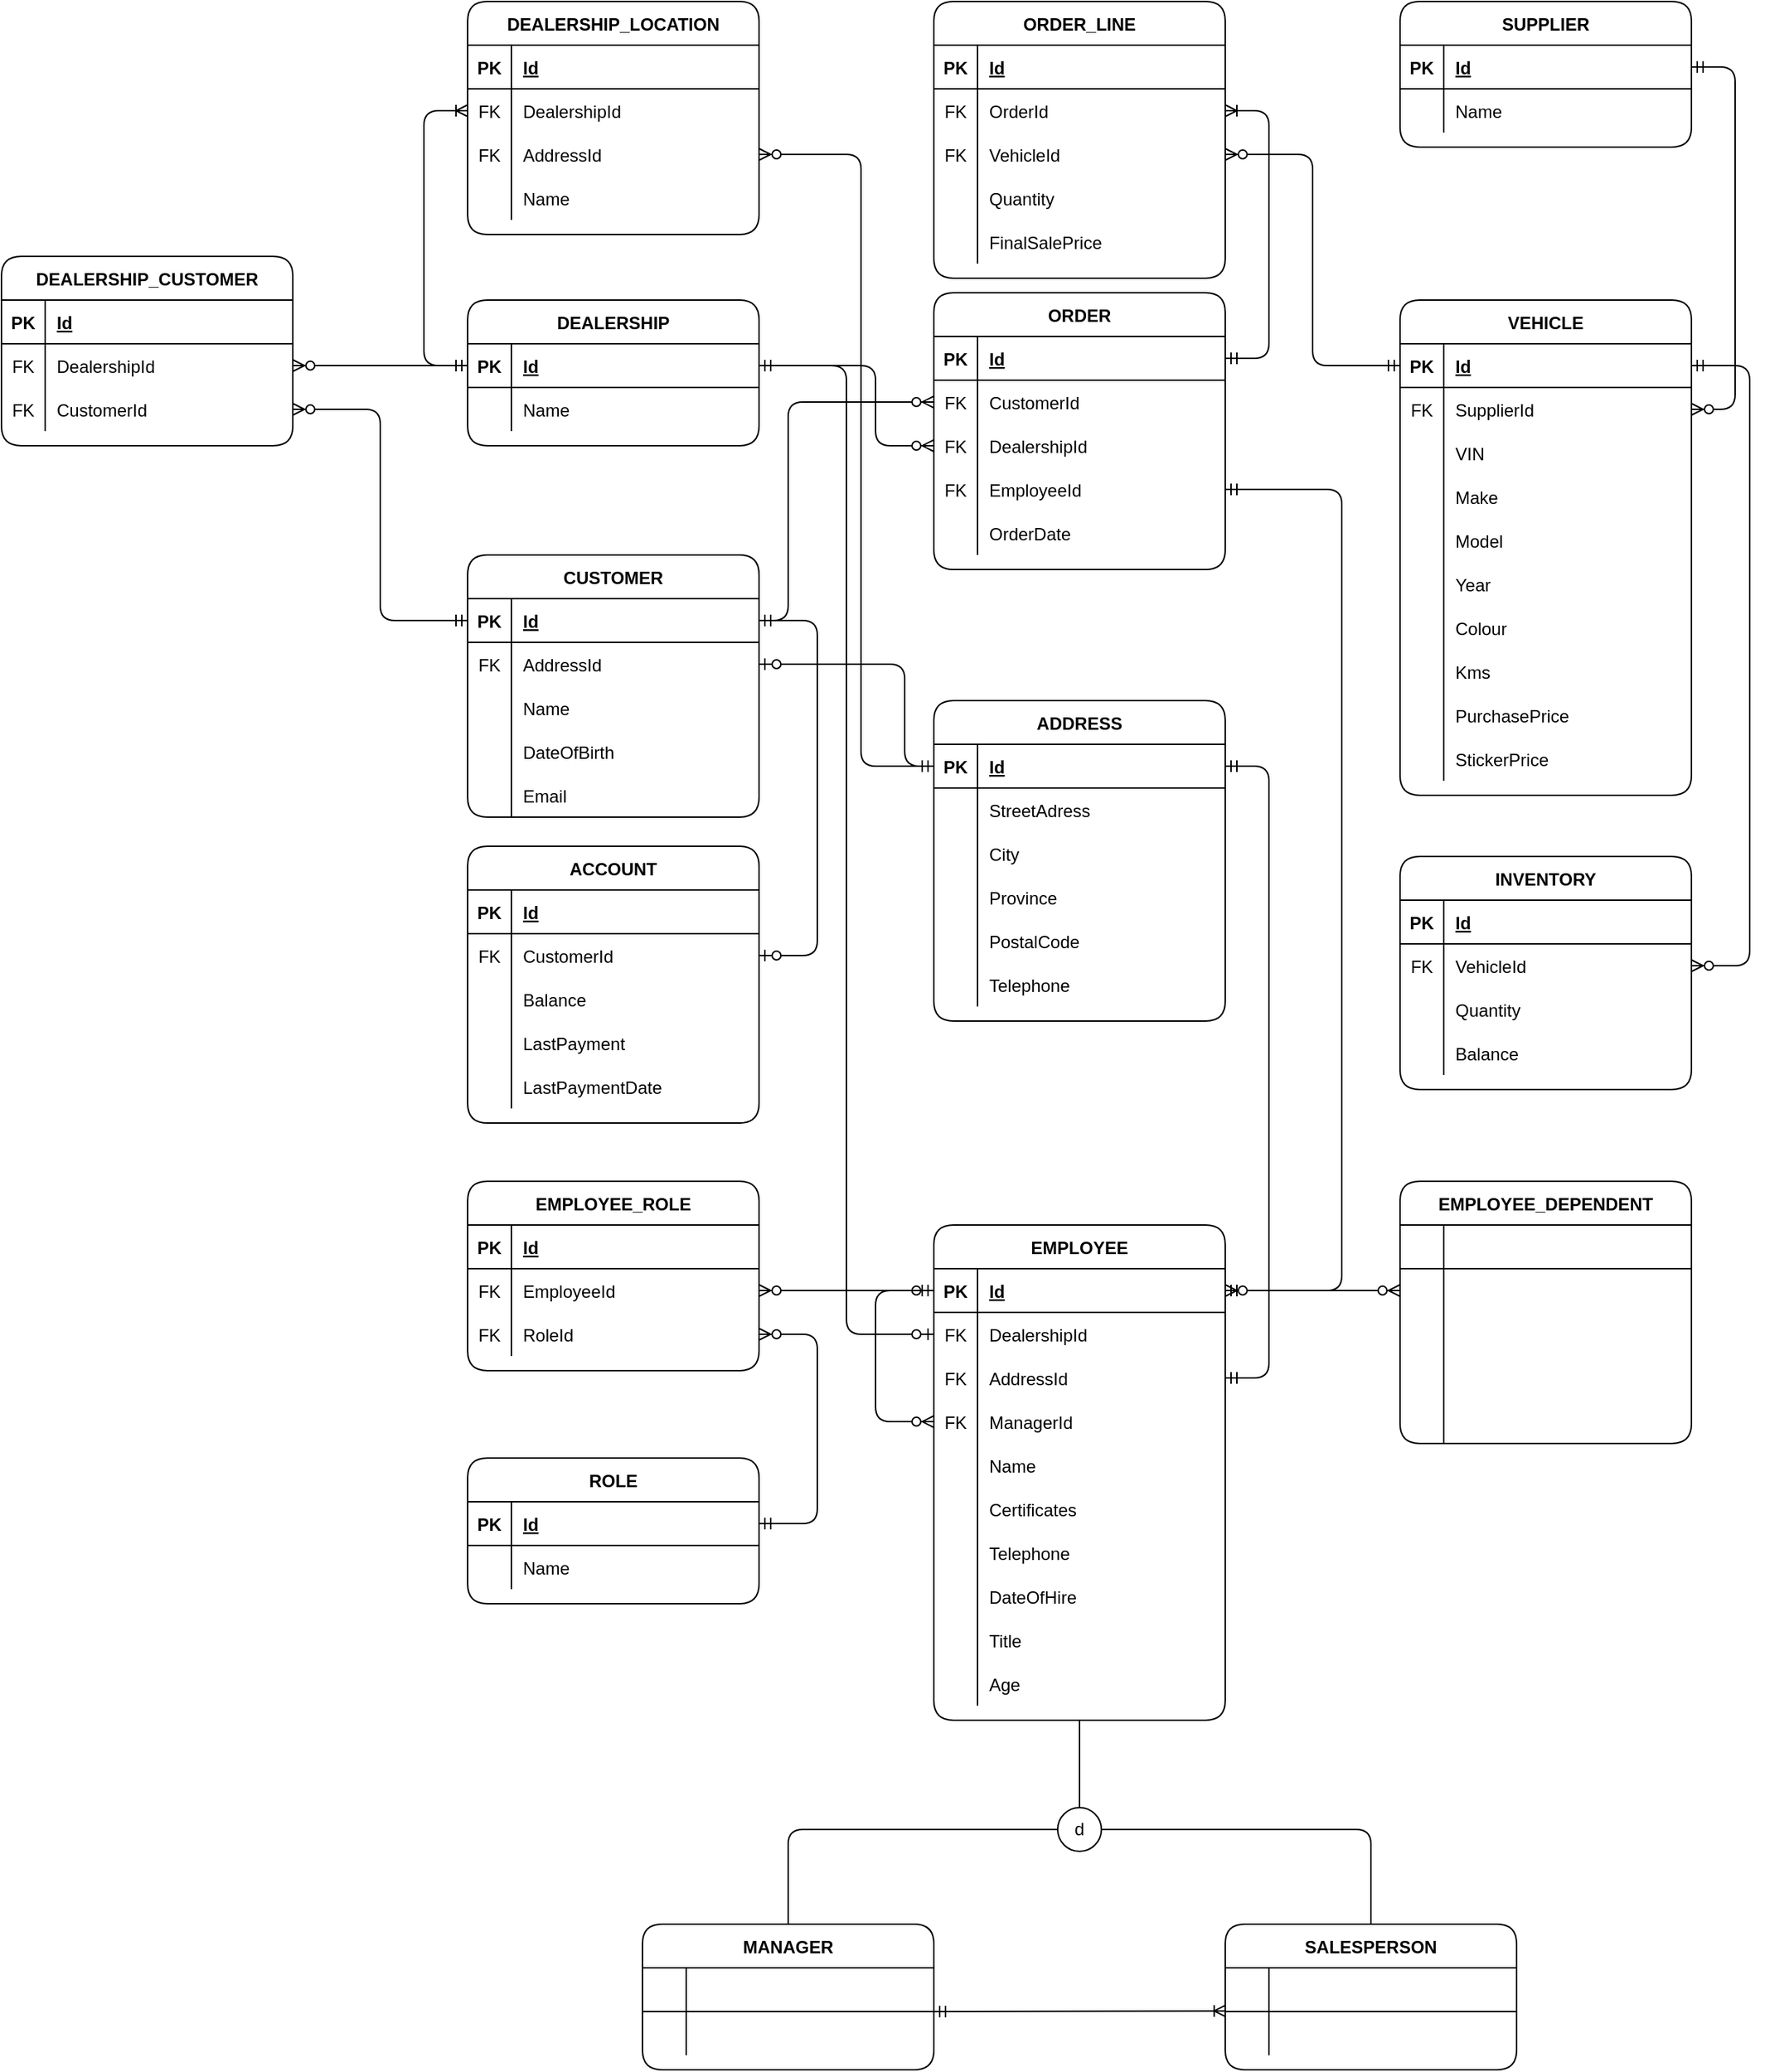 <mxfile version="19.0.2" type="github">
  <diagram id="R2lEEEUBdFMjLlhIrx00" name="Page-1">
    <mxGraphModel dx="1422" dy="804" grid="1" gridSize="10" guides="1" tooltips="1" connect="1" arrows="1" fold="1" page="1" pageScale="1" pageWidth="3300" pageHeight="4681" math="0" shadow="0" extFonts="Permanent Marker^https://fonts.googleapis.com/css?family=Permanent+Marker">
      <root>
        <mxCell id="0" />
        <mxCell id="1" parent="0" />
        <mxCell id="rFjuuPUBXoBb42226ZyF-6" value="CUSTOMER" style="shape=table;startSize=30;container=1;collapsible=1;childLayout=tableLayout;fixedRows=1;rowLines=0;fontStyle=1;align=center;resizeLast=1;rounded=1;" vertex="1" parent="1">
          <mxGeometry x="880" y="620" width="200" height="180" as="geometry" />
        </mxCell>
        <mxCell id="rFjuuPUBXoBb42226ZyF-7" value="" style="shape=partialRectangle;collapsible=0;dropTarget=0;pointerEvents=0;fillColor=none;points=[[0,0.5],[1,0.5]];portConstraint=eastwest;top=0;left=0;right=0;bottom=1;" vertex="1" parent="rFjuuPUBXoBb42226ZyF-6">
          <mxGeometry y="30" width="200" height="30" as="geometry" />
        </mxCell>
        <mxCell id="rFjuuPUBXoBb42226ZyF-8" value="PK" style="shape=partialRectangle;overflow=hidden;connectable=0;fillColor=none;top=0;left=0;bottom=0;right=0;fontStyle=1;" vertex="1" parent="rFjuuPUBXoBb42226ZyF-7">
          <mxGeometry width="30" height="30" as="geometry">
            <mxRectangle width="30" height="30" as="alternateBounds" />
          </mxGeometry>
        </mxCell>
        <mxCell id="rFjuuPUBXoBb42226ZyF-9" value="Id" style="shape=partialRectangle;overflow=hidden;connectable=0;fillColor=none;top=0;left=0;bottom=0;right=0;align=left;spacingLeft=6;fontStyle=5;" vertex="1" parent="rFjuuPUBXoBb42226ZyF-7">
          <mxGeometry x="30" width="170" height="30" as="geometry">
            <mxRectangle width="170" height="30" as="alternateBounds" />
          </mxGeometry>
        </mxCell>
        <mxCell id="rFjuuPUBXoBb42226ZyF-10" value="" style="shape=partialRectangle;collapsible=0;dropTarget=0;pointerEvents=0;fillColor=none;points=[[0,0.5],[1,0.5]];portConstraint=eastwest;top=0;left=0;right=0;bottom=0;" vertex="1" parent="rFjuuPUBXoBb42226ZyF-6">
          <mxGeometry y="60" width="200" height="30" as="geometry" />
        </mxCell>
        <mxCell id="rFjuuPUBXoBb42226ZyF-11" value="FK" style="shape=partialRectangle;overflow=hidden;connectable=0;fillColor=none;top=0;left=0;bottom=0;right=0;" vertex="1" parent="rFjuuPUBXoBb42226ZyF-10">
          <mxGeometry width="30" height="30" as="geometry">
            <mxRectangle width="30" height="30" as="alternateBounds" />
          </mxGeometry>
        </mxCell>
        <mxCell id="rFjuuPUBXoBb42226ZyF-12" value="AddressId" style="shape=partialRectangle;overflow=hidden;connectable=0;fillColor=none;top=0;left=0;bottom=0;right=0;align=left;spacingLeft=6;" vertex="1" parent="rFjuuPUBXoBb42226ZyF-10">
          <mxGeometry x="30" width="170" height="30" as="geometry">
            <mxRectangle width="170" height="30" as="alternateBounds" />
          </mxGeometry>
        </mxCell>
        <mxCell id="rFjuuPUBXoBb42226ZyF-13" style="shape=partialRectangle;collapsible=0;dropTarget=0;pointerEvents=0;fillColor=none;points=[[0,0.5],[1,0.5]];portConstraint=eastwest;top=0;left=0;right=0;bottom=0;" vertex="1" parent="rFjuuPUBXoBb42226ZyF-6">
          <mxGeometry y="90" width="200" height="30" as="geometry" />
        </mxCell>
        <mxCell id="rFjuuPUBXoBb42226ZyF-14" style="shape=partialRectangle;overflow=hidden;connectable=0;fillColor=none;top=0;left=0;bottom=0;right=0;" vertex="1" parent="rFjuuPUBXoBb42226ZyF-13">
          <mxGeometry width="30" height="30" as="geometry">
            <mxRectangle width="30" height="30" as="alternateBounds" />
          </mxGeometry>
        </mxCell>
        <mxCell id="rFjuuPUBXoBb42226ZyF-15" value="Name" style="shape=partialRectangle;overflow=hidden;connectable=0;fillColor=none;top=0;left=0;bottom=0;right=0;align=left;spacingLeft=6;" vertex="1" parent="rFjuuPUBXoBb42226ZyF-13">
          <mxGeometry x="30" width="170" height="30" as="geometry">
            <mxRectangle width="170" height="30" as="alternateBounds" />
          </mxGeometry>
        </mxCell>
        <mxCell id="rFjuuPUBXoBb42226ZyF-16" style="shape=tableRow;horizontal=0;startSize=0;swimlaneHead=0;swimlaneBody=0;fillColor=none;collapsible=0;dropTarget=0;points=[[0,0.5],[1,0.5]];portConstraint=eastwest;top=0;left=0;right=0;bottom=0;" vertex="1" parent="rFjuuPUBXoBb42226ZyF-6">
          <mxGeometry y="120" width="200" height="30" as="geometry" />
        </mxCell>
        <mxCell id="rFjuuPUBXoBb42226ZyF-17" style="shape=partialRectangle;connectable=0;fillColor=none;top=0;left=0;bottom=0;right=0;editable=1;overflow=hidden;" vertex="1" parent="rFjuuPUBXoBb42226ZyF-16">
          <mxGeometry width="30" height="30" as="geometry">
            <mxRectangle width="30" height="30" as="alternateBounds" />
          </mxGeometry>
        </mxCell>
        <mxCell id="rFjuuPUBXoBb42226ZyF-18" value="DateOfBirth" style="shape=partialRectangle;connectable=0;fillColor=none;top=0;left=0;bottom=0;right=0;align=left;spacingLeft=6;overflow=hidden;" vertex="1" parent="rFjuuPUBXoBb42226ZyF-16">
          <mxGeometry x="30" width="170" height="30" as="geometry">
            <mxRectangle width="170" height="30" as="alternateBounds" />
          </mxGeometry>
        </mxCell>
        <mxCell id="rFjuuPUBXoBb42226ZyF-19" style="shape=tableRow;horizontal=0;startSize=0;swimlaneHead=0;swimlaneBody=0;fillColor=none;collapsible=0;dropTarget=0;points=[[0,0.5],[1,0.5]];portConstraint=eastwest;top=0;left=0;right=0;bottom=0;" vertex="1" parent="rFjuuPUBXoBb42226ZyF-6">
          <mxGeometry y="150" width="200" height="30" as="geometry" />
        </mxCell>
        <mxCell id="rFjuuPUBXoBb42226ZyF-20" style="shape=partialRectangle;connectable=0;fillColor=none;top=0;left=0;bottom=0;right=0;editable=1;overflow=hidden;" vertex="1" parent="rFjuuPUBXoBb42226ZyF-19">
          <mxGeometry width="30" height="30" as="geometry">
            <mxRectangle width="30" height="30" as="alternateBounds" />
          </mxGeometry>
        </mxCell>
        <mxCell id="rFjuuPUBXoBb42226ZyF-21" value="Email" style="shape=partialRectangle;connectable=0;fillColor=none;top=0;left=0;bottom=0;right=0;align=left;spacingLeft=6;overflow=hidden;" vertex="1" parent="rFjuuPUBXoBb42226ZyF-19">
          <mxGeometry x="30" width="170" height="30" as="geometry">
            <mxRectangle width="170" height="30" as="alternateBounds" />
          </mxGeometry>
        </mxCell>
        <mxCell id="rFjuuPUBXoBb42226ZyF-22" value="ORDER" style="shape=table;startSize=30;container=1;collapsible=1;childLayout=tableLayout;fixedRows=1;rowLines=0;fontStyle=1;align=center;resizeLast=1;rounded=1;" vertex="1" parent="1">
          <mxGeometry x="1200" y="440" width="200" height="190" as="geometry" />
        </mxCell>
        <mxCell id="rFjuuPUBXoBb42226ZyF-23" value="" style="shape=tableRow;horizontal=0;startSize=0;swimlaneHead=0;swimlaneBody=0;fillColor=none;collapsible=0;dropTarget=0;points=[[0,0.5],[1,0.5]];portConstraint=eastwest;top=0;left=0;right=0;bottom=1;" vertex="1" parent="rFjuuPUBXoBb42226ZyF-22">
          <mxGeometry y="30" width="200" height="30" as="geometry" />
        </mxCell>
        <mxCell id="rFjuuPUBXoBb42226ZyF-24" value="PK" style="shape=partialRectangle;connectable=0;fillColor=none;top=0;left=0;bottom=0;right=0;fontStyle=1;overflow=hidden;" vertex="1" parent="rFjuuPUBXoBb42226ZyF-23">
          <mxGeometry width="30" height="30" as="geometry">
            <mxRectangle width="30" height="30" as="alternateBounds" />
          </mxGeometry>
        </mxCell>
        <mxCell id="rFjuuPUBXoBb42226ZyF-25" value="Id" style="shape=partialRectangle;connectable=0;fillColor=none;top=0;left=0;bottom=0;right=0;align=left;spacingLeft=6;fontStyle=5;overflow=hidden;" vertex="1" parent="rFjuuPUBXoBb42226ZyF-23">
          <mxGeometry x="30" width="170" height="30" as="geometry">
            <mxRectangle width="170" height="30" as="alternateBounds" />
          </mxGeometry>
        </mxCell>
        <mxCell id="rFjuuPUBXoBb42226ZyF-26" value="" style="shape=tableRow;horizontal=0;startSize=0;swimlaneHead=0;swimlaneBody=0;fillColor=none;collapsible=0;dropTarget=0;points=[[0,0.5],[1,0.5]];portConstraint=eastwest;top=0;left=0;right=0;bottom=0;" vertex="1" parent="rFjuuPUBXoBb42226ZyF-22">
          <mxGeometry y="60" width="200" height="30" as="geometry" />
        </mxCell>
        <mxCell id="rFjuuPUBXoBb42226ZyF-27" value="FK" style="shape=partialRectangle;connectable=0;fillColor=none;top=0;left=0;bottom=0;right=0;editable=1;overflow=hidden;" vertex="1" parent="rFjuuPUBXoBb42226ZyF-26">
          <mxGeometry width="30" height="30" as="geometry">
            <mxRectangle width="30" height="30" as="alternateBounds" />
          </mxGeometry>
        </mxCell>
        <mxCell id="rFjuuPUBXoBb42226ZyF-28" value="CustomerId" style="shape=partialRectangle;connectable=0;fillColor=none;top=0;left=0;bottom=0;right=0;align=left;spacingLeft=6;overflow=hidden;" vertex="1" parent="rFjuuPUBXoBb42226ZyF-26">
          <mxGeometry x="30" width="170" height="30" as="geometry">
            <mxRectangle width="170" height="30" as="alternateBounds" />
          </mxGeometry>
        </mxCell>
        <mxCell id="rFjuuPUBXoBb42226ZyF-29" value="" style="shape=tableRow;horizontal=0;startSize=0;swimlaneHead=0;swimlaneBody=0;fillColor=none;collapsible=0;dropTarget=0;points=[[0,0.5],[1,0.5]];portConstraint=eastwest;top=0;left=0;right=0;bottom=0;" vertex="1" parent="rFjuuPUBXoBb42226ZyF-22">
          <mxGeometry y="90" width="200" height="30" as="geometry" />
        </mxCell>
        <mxCell id="rFjuuPUBXoBb42226ZyF-30" value="FK" style="shape=partialRectangle;connectable=0;fillColor=none;top=0;left=0;bottom=0;right=0;editable=1;overflow=hidden;" vertex="1" parent="rFjuuPUBXoBb42226ZyF-29">
          <mxGeometry width="30" height="30" as="geometry">
            <mxRectangle width="30" height="30" as="alternateBounds" />
          </mxGeometry>
        </mxCell>
        <mxCell id="rFjuuPUBXoBb42226ZyF-31" value="DealershipId" style="shape=partialRectangle;connectable=0;fillColor=none;top=0;left=0;bottom=0;right=0;align=left;spacingLeft=6;overflow=hidden;" vertex="1" parent="rFjuuPUBXoBb42226ZyF-29">
          <mxGeometry x="30" width="170" height="30" as="geometry">
            <mxRectangle width="170" height="30" as="alternateBounds" />
          </mxGeometry>
        </mxCell>
        <mxCell id="rFjuuPUBXoBb42226ZyF-32" style="shape=tableRow;horizontal=0;startSize=0;swimlaneHead=0;swimlaneBody=0;fillColor=none;collapsible=0;dropTarget=0;points=[[0,0.5],[1,0.5]];portConstraint=eastwest;top=0;left=0;right=0;bottom=0;" vertex="1" parent="rFjuuPUBXoBb42226ZyF-22">
          <mxGeometry y="120" width="200" height="30" as="geometry" />
        </mxCell>
        <mxCell id="rFjuuPUBXoBb42226ZyF-33" value="FK" style="shape=partialRectangle;connectable=0;fillColor=none;top=0;left=0;bottom=0;right=0;editable=1;overflow=hidden;" vertex="1" parent="rFjuuPUBXoBb42226ZyF-32">
          <mxGeometry width="30" height="30" as="geometry">
            <mxRectangle width="30" height="30" as="alternateBounds" />
          </mxGeometry>
        </mxCell>
        <mxCell id="rFjuuPUBXoBb42226ZyF-34" value="EmployeeId" style="shape=partialRectangle;connectable=0;fillColor=none;top=0;left=0;bottom=0;right=0;align=left;spacingLeft=6;overflow=hidden;" vertex="1" parent="rFjuuPUBXoBb42226ZyF-32">
          <mxGeometry x="30" width="170" height="30" as="geometry">
            <mxRectangle width="170" height="30" as="alternateBounds" />
          </mxGeometry>
        </mxCell>
        <mxCell id="rFjuuPUBXoBb42226ZyF-35" value="" style="shape=tableRow;horizontal=0;startSize=0;swimlaneHead=0;swimlaneBody=0;fillColor=none;collapsible=0;dropTarget=0;points=[[0,0.5],[1,0.5]];portConstraint=eastwest;top=0;left=0;right=0;bottom=0;" vertex="1" parent="rFjuuPUBXoBb42226ZyF-22">
          <mxGeometry y="150" width="200" height="30" as="geometry" />
        </mxCell>
        <mxCell id="rFjuuPUBXoBb42226ZyF-36" value="" style="shape=partialRectangle;connectable=0;fillColor=none;top=0;left=0;bottom=0;right=0;editable=1;overflow=hidden;" vertex="1" parent="rFjuuPUBXoBb42226ZyF-35">
          <mxGeometry width="30" height="30" as="geometry">
            <mxRectangle width="30" height="30" as="alternateBounds" />
          </mxGeometry>
        </mxCell>
        <mxCell id="rFjuuPUBXoBb42226ZyF-37" value="OrderDate" style="shape=partialRectangle;connectable=0;fillColor=none;top=0;left=0;bottom=0;right=0;align=left;spacingLeft=6;overflow=hidden;" vertex="1" parent="rFjuuPUBXoBb42226ZyF-35">
          <mxGeometry x="30" width="170" height="30" as="geometry">
            <mxRectangle width="170" height="30" as="alternateBounds" />
          </mxGeometry>
        </mxCell>
        <mxCell id="rFjuuPUBXoBb42226ZyF-38" value="ACCOUNT" style="shape=table;startSize=30;container=1;collapsible=1;childLayout=tableLayout;fixedRows=1;rowLines=0;fontStyle=1;align=center;resizeLast=1;rounded=1;" vertex="1" parent="1">
          <mxGeometry x="880" y="820" width="200" height="190" as="geometry" />
        </mxCell>
        <mxCell id="rFjuuPUBXoBb42226ZyF-39" value="" style="shape=tableRow;horizontal=0;startSize=0;swimlaneHead=0;swimlaneBody=0;fillColor=none;collapsible=0;dropTarget=0;points=[[0,0.5],[1,0.5]];portConstraint=eastwest;top=0;left=0;right=0;bottom=1;" vertex="1" parent="rFjuuPUBXoBb42226ZyF-38">
          <mxGeometry y="30" width="200" height="30" as="geometry" />
        </mxCell>
        <mxCell id="rFjuuPUBXoBb42226ZyF-40" value="PK" style="shape=partialRectangle;connectable=0;fillColor=none;top=0;left=0;bottom=0;right=0;fontStyle=1;overflow=hidden;" vertex="1" parent="rFjuuPUBXoBb42226ZyF-39">
          <mxGeometry width="30" height="30" as="geometry">
            <mxRectangle width="30" height="30" as="alternateBounds" />
          </mxGeometry>
        </mxCell>
        <mxCell id="rFjuuPUBXoBb42226ZyF-41" value="Id" style="shape=partialRectangle;connectable=0;fillColor=none;top=0;left=0;bottom=0;right=0;align=left;spacingLeft=6;fontStyle=5;overflow=hidden;" vertex="1" parent="rFjuuPUBXoBb42226ZyF-39">
          <mxGeometry x="30" width="170" height="30" as="geometry">
            <mxRectangle width="170" height="30" as="alternateBounds" />
          </mxGeometry>
        </mxCell>
        <mxCell id="rFjuuPUBXoBb42226ZyF-42" value="" style="shape=tableRow;horizontal=0;startSize=0;swimlaneHead=0;swimlaneBody=0;fillColor=none;collapsible=0;dropTarget=0;points=[[0,0.5],[1,0.5]];portConstraint=eastwest;top=0;left=0;right=0;bottom=0;" vertex="1" parent="rFjuuPUBXoBb42226ZyF-38">
          <mxGeometry y="60" width="200" height="30" as="geometry" />
        </mxCell>
        <mxCell id="rFjuuPUBXoBb42226ZyF-43" value="FK" style="shape=partialRectangle;connectable=0;fillColor=none;top=0;left=0;bottom=0;right=0;editable=1;overflow=hidden;" vertex="1" parent="rFjuuPUBXoBb42226ZyF-42">
          <mxGeometry width="30" height="30" as="geometry">
            <mxRectangle width="30" height="30" as="alternateBounds" />
          </mxGeometry>
        </mxCell>
        <mxCell id="rFjuuPUBXoBb42226ZyF-44" value="CustomerId" style="shape=partialRectangle;connectable=0;fillColor=none;top=0;left=0;bottom=0;right=0;align=left;spacingLeft=6;overflow=hidden;" vertex="1" parent="rFjuuPUBXoBb42226ZyF-42">
          <mxGeometry x="30" width="170" height="30" as="geometry">
            <mxRectangle width="170" height="30" as="alternateBounds" />
          </mxGeometry>
        </mxCell>
        <mxCell id="rFjuuPUBXoBb42226ZyF-45" value="" style="shape=tableRow;horizontal=0;startSize=0;swimlaneHead=0;swimlaneBody=0;fillColor=none;collapsible=0;dropTarget=0;points=[[0,0.5],[1,0.5]];portConstraint=eastwest;top=0;left=0;right=0;bottom=0;" vertex="1" parent="rFjuuPUBXoBb42226ZyF-38">
          <mxGeometry y="90" width="200" height="30" as="geometry" />
        </mxCell>
        <mxCell id="rFjuuPUBXoBb42226ZyF-46" value="" style="shape=partialRectangle;connectable=0;fillColor=none;top=0;left=0;bottom=0;right=0;editable=1;overflow=hidden;" vertex="1" parent="rFjuuPUBXoBb42226ZyF-45">
          <mxGeometry width="30" height="30" as="geometry">
            <mxRectangle width="30" height="30" as="alternateBounds" />
          </mxGeometry>
        </mxCell>
        <mxCell id="rFjuuPUBXoBb42226ZyF-47" value="Balance" style="shape=partialRectangle;connectable=0;fillColor=none;top=0;left=0;bottom=0;right=0;align=left;spacingLeft=6;overflow=hidden;" vertex="1" parent="rFjuuPUBXoBb42226ZyF-45">
          <mxGeometry x="30" width="170" height="30" as="geometry">
            <mxRectangle width="170" height="30" as="alternateBounds" />
          </mxGeometry>
        </mxCell>
        <mxCell id="rFjuuPUBXoBb42226ZyF-48" value="" style="shape=tableRow;horizontal=0;startSize=0;swimlaneHead=0;swimlaneBody=0;fillColor=none;collapsible=0;dropTarget=0;points=[[0,0.5],[1,0.5]];portConstraint=eastwest;top=0;left=0;right=0;bottom=0;" vertex="1" parent="rFjuuPUBXoBb42226ZyF-38">
          <mxGeometry y="120" width="200" height="30" as="geometry" />
        </mxCell>
        <mxCell id="rFjuuPUBXoBb42226ZyF-49" value="" style="shape=partialRectangle;connectable=0;fillColor=none;top=0;left=0;bottom=0;right=0;editable=1;overflow=hidden;" vertex="1" parent="rFjuuPUBXoBb42226ZyF-48">
          <mxGeometry width="30" height="30" as="geometry">
            <mxRectangle width="30" height="30" as="alternateBounds" />
          </mxGeometry>
        </mxCell>
        <mxCell id="rFjuuPUBXoBb42226ZyF-50" value="LastPayment" style="shape=partialRectangle;connectable=0;fillColor=none;top=0;left=0;bottom=0;right=0;align=left;spacingLeft=6;overflow=hidden;" vertex="1" parent="rFjuuPUBXoBb42226ZyF-48">
          <mxGeometry x="30" width="170" height="30" as="geometry">
            <mxRectangle width="170" height="30" as="alternateBounds" />
          </mxGeometry>
        </mxCell>
        <mxCell id="rFjuuPUBXoBb42226ZyF-51" style="shape=tableRow;horizontal=0;startSize=0;swimlaneHead=0;swimlaneBody=0;fillColor=none;collapsible=0;dropTarget=0;points=[[0,0.5],[1,0.5]];portConstraint=eastwest;top=0;left=0;right=0;bottom=0;" vertex="1" parent="rFjuuPUBXoBb42226ZyF-38">
          <mxGeometry y="150" width="200" height="30" as="geometry" />
        </mxCell>
        <mxCell id="rFjuuPUBXoBb42226ZyF-52" style="shape=partialRectangle;connectable=0;fillColor=none;top=0;left=0;bottom=0;right=0;editable=1;overflow=hidden;" vertex="1" parent="rFjuuPUBXoBb42226ZyF-51">
          <mxGeometry width="30" height="30" as="geometry">
            <mxRectangle width="30" height="30" as="alternateBounds" />
          </mxGeometry>
        </mxCell>
        <mxCell id="rFjuuPUBXoBb42226ZyF-53" value="LastPaymentDate" style="shape=partialRectangle;connectable=0;fillColor=none;top=0;left=0;bottom=0;right=0;align=left;spacingLeft=6;overflow=hidden;" vertex="1" parent="rFjuuPUBXoBb42226ZyF-51">
          <mxGeometry x="30" width="170" height="30" as="geometry">
            <mxRectangle width="170" height="30" as="alternateBounds" />
          </mxGeometry>
        </mxCell>
        <mxCell id="rFjuuPUBXoBb42226ZyF-54" value="DEALERSHIP_CUSTOMER" style="shape=table;startSize=30;container=1;collapsible=1;childLayout=tableLayout;fixedRows=1;rowLines=0;fontStyle=1;align=center;resizeLast=1;rounded=1;" vertex="1" parent="1">
          <mxGeometry x="560" y="415" width="200" height="130" as="geometry" />
        </mxCell>
        <mxCell id="rFjuuPUBXoBb42226ZyF-55" value="" style="shape=tableRow;horizontal=0;startSize=0;swimlaneHead=0;swimlaneBody=0;fillColor=none;collapsible=0;dropTarget=0;points=[[0,0.5],[1,0.5]];portConstraint=eastwest;top=0;left=0;right=0;bottom=1;" vertex="1" parent="rFjuuPUBXoBb42226ZyF-54">
          <mxGeometry y="30" width="200" height="30" as="geometry" />
        </mxCell>
        <mxCell id="rFjuuPUBXoBb42226ZyF-56" value="PK" style="shape=partialRectangle;connectable=0;fillColor=none;top=0;left=0;bottom=0;right=0;fontStyle=1;overflow=hidden;" vertex="1" parent="rFjuuPUBXoBb42226ZyF-55">
          <mxGeometry width="30" height="30" as="geometry">
            <mxRectangle width="30" height="30" as="alternateBounds" />
          </mxGeometry>
        </mxCell>
        <mxCell id="rFjuuPUBXoBb42226ZyF-57" value="Id" style="shape=partialRectangle;connectable=0;fillColor=none;top=0;left=0;bottom=0;right=0;align=left;spacingLeft=6;fontStyle=5;overflow=hidden;" vertex="1" parent="rFjuuPUBXoBb42226ZyF-55">
          <mxGeometry x="30" width="170" height="30" as="geometry">
            <mxRectangle width="170" height="30" as="alternateBounds" />
          </mxGeometry>
        </mxCell>
        <mxCell id="rFjuuPUBXoBb42226ZyF-58" value="" style="shape=tableRow;horizontal=0;startSize=0;swimlaneHead=0;swimlaneBody=0;fillColor=none;collapsible=0;dropTarget=0;points=[[0,0.5],[1,0.5]];portConstraint=eastwest;top=0;left=0;right=0;bottom=0;" vertex="1" parent="rFjuuPUBXoBb42226ZyF-54">
          <mxGeometry y="60" width="200" height="30" as="geometry" />
        </mxCell>
        <mxCell id="rFjuuPUBXoBb42226ZyF-59" value="FK" style="shape=partialRectangle;connectable=0;fillColor=none;top=0;left=0;bottom=0;right=0;editable=1;overflow=hidden;" vertex="1" parent="rFjuuPUBXoBb42226ZyF-58">
          <mxGeometry width="30" height="30" as="geometry">
            <mxRectangle width="30" height="30" as="alternateBounds" />
          </mxGeometry>
        </mxCell>
        <mxCell id="rFjuuPUBXoBb42226ZyF-60" value="DealershipId" style="shape=partialRectangle;connectable=0;fillColor=none;top=0;left=0;bottom=0;right=0;align=left;spacingLeft=6;overflow=hidden;" vertex="1" parent="rFjuuPUBXoBb42226ZyF-58">
          <mxGeometry x="30" width="170" height="30" as="geometry">
            <mxRectangle width="170" height="30" as="alternateBounds" />
          </mxGeometry>
        </mxCell>
        <mxCell id="rFjuuPUBXoBb42226ZyF-61" value="" style="shape=tableRow;horizontal=0;startSize=0;swimlaneHead=0;swimlaneBody=0;fillColor=none;collapsible=0;dropTarget=0;points=[[0,0.5],[1,0.5]];portConstraint=eastwest;top=0;left=0;right=0;bottom=0;" vertex="1" parent="rFjuuPUBXoBb42226ZyF-54">
          <mxGeometry y="90" width="200" height="30" as="geometry" />
        </mxCell>
        <mxCell id="rFjuuPUBXoBb42226ZyF-62" value="FK" style="shape=partialRectangle;connectable=0;fillColor=none;top=0;left=0;bottom=0;right=0;editable=1;overflow=hidden;" vertex="1" parent="rFjuuPUBXoBb42226ZyF-61">
          <mxGeometry width="30" height="30" as="geometry">
            <mxRectangle width="30" height="30" as="alternateBounds" />
          </mxGeometry>
        </mxCell>
        <mxCell id="rFjuuPUBXoBb42226ZyF-63" value="CustomerId" style="shape=partialRectangle;connectable=0;fillColor=none;top=0;left=0;bottom=0;right=0;align=left;spacingLeft=6;overflow=hidden;" vertex="1" parent="rFjuuPUBXoBb42226ZyF-61">
          <mxGeometry x="30" width="170" height="30" as="geometry">
            <mxRectangle width="170" height="30" as="alternateBounds" />
          </mxGeometry>
        </mxCell>
        <mxCell id="rFjuuPUBXoBb42226ZyF-64" value="ORDER_LINE" style="shape=table;startSize=30;container=1;collapsible=1;childLayout=tableLayout;fixedRows=1;rowLines=0;fontStyle=1;align=center;resizeLast=1;rounded=1;" vertex="1" parent="1">
          <mxGeometry x="1200" y="240" width="200" height="190" as="geometry" />
        </mxCell>
        <mxCell id="rFjuuPUBXoBb42226ZyF-65" value="" style="shape=tableRow;horizontal=0;startSize=0;swimlaneHead=0;swimlaneBody=0;fillColor=none;collapsible=0;dropTarget=0;points=[[0,0.5],[1,0.5]];portConstraint=eastwest;top=0;left=0;right=0;bottom=1;" vertex="1" parent="rFjuuPUBXoBb42226ZyF-64">
          <mxGeometry y="30" width="200" height="30" as="geometry" />
        </mxCell>
        <mxCell id="rFjuuPUBXoBb42226ZyF-66" value="PK" style="shape=partialRectangle;connectable=0;fillColor=none;top=0;left=0;bottom=0;right=0;fontStyle=1;overflow=hidden;" vertex="1" parent="rFjuuPUBXoBb42226ZyF-65">
          <mxGeometry width="30" height="30" as="geometry">
            <mxRectangle width="30" height="30" as="alternateBounds" />
          </mxGeometry>
        </mxCell>
        <mxCell id="rFjuuPUBXoBb42226ZyF-67" value="Id" style="shape=partialRectangle;connectable=0;fillColor=none;top=0;left=0;bottom=0;right=0;align=left;spacingLeft=6;fontStyle=5;overflow=hidden;" vertex="1" parent="rFjuuPUBXoBb42226ZyF-65">
          <mxGeometry x="30" width="170" height="30" as="geometry">
            <mxRectangle width="170" height="30" as="alternateBounds" />
          </mxGeometry>
        </mxCell>
        <mxCell id="rFjuuPUBXoBb42226ZyF-68" value="" style="shape=tableRow;horizontal=0;startSize=0;swimlaneHead=0;swimlaneBody=0;fillColor=none;collapsible=0;dropTarget=0;points=[[0,0.5],[1,0.5]];portConstraint=eastwest;top=0;left=0;right=0;bottom=0;" vertex="1" parent="rFjuuPUBXoBb42226ZyF-64">
          <mxGeometry y="60" width="200" height="30" as="geometry" />
        </mxCell>
        <mxCell id="rFjuuPUBXoBb42226ZyF-69" value="FK" style="shape=partialRectangle;connectable=0;fillColor=none;top=0;left=0;bottom=0;right=0;editable=1;overflow=hidden;" vertex="1" parent="rFjuuPUBXoBb42226ZyF-68">
          <mxGeometry width="30" height="30" as="geometry">
            <mxRectangle width="30" height="30" as="alternateBounds" />
          </mxGeometry>
        </mxCell>
        <mxCell id="rFjuuPUBXoBb42226ZyF-70" value="OrderId" style="shape=partialRectangle;connectable=0;fillColor=none;top=0;left=0;bottom=0;right=0;align=left;spacingLeft=6;overflow=hidden;" vertex="1" parent="rFjuuPUBXoBb42226ZyF-68">
          <mxGeometry x="30" width="170" height="30" as="geometry">
            <mxRectangle width="170" height="30" as="alternateBounds" />
          </mxGeometry>
        </mxCell>
        <mxCell id="rFjuuPUBXoBb42226ZyF-71" value="" style="shape=tableRow;horizontal=0;startSize=0;swimlaneHead=0;swimlaneBody=0;fillColor=none;collapsible=0;dropTarget=0;points=[[0,0.5],[1,0.5]];portConstraint=eastwest;top=0;left=0;right=0;bottom=0;" vertex="1" parent="rFjuuPUBXoBb42226ZyF-64">
          <mxGeometry y="90" width="200" height="30" as="geometry" />
        </mxCell>
        <mxCell id="rFjuuPUBXoBb42226ZyF-72" value="FK" style="shape=partialRectangle;connectable=0;fillColor=none;top=0;left=0;bottom=0;right=0;editable=1;overflow=hidden;" vertex="1" parent="rFjuuPUBXoBb42226ZyF-71">
          <mxGeometry width="30" height="30" as="geometry">
            <mxRectangle width="30" height="30" as="alternateBounds" />
          </mxGeometry>
        </mxCell>
        <mxCell id="rFjuuPUBXoBb42226ZyF-73" value="VehicleId" style="shape=partialRectangle;connectable=0;fillColor=none;top=0;left=0;bottom=0;right=0;align=left;spacingLeft=6;overflow=hidden;" vertex="1" parent="rFjuuPUBXoBb42226ZyF-71">
          <mxGeometry x="30" width="170" height="30" as="geometry">
            <mxRectangle width="170" height="30" as="alternateBounds" />
          </mxGeometry>
        </mxCell>
        <mxCell id="rFjuuPUBXoBb42226ZyF-74" style="shape=tableRow;horizontal=0;startSize=0;swimlaneHead=0;swimlaneBody=0;fillColor=none;collapsible=0;dropTarget=0;points=[[0,0.5],[1,0.5]];portConstraint=eastwest;top=0;left=0;right=0;bottom=0;" vertex="1" parent="rFjuuPUBXoBb42226ZyF-64">
          <mxGeometry y="120" width="200" height="30" as="geometry" />
        </mxCell>
        <mxCell id="rFjuuPUBXoBb42226ZyF-75" style="shape=partialRectangle;connectable=0;fillColor=none;top=0;left=0;bottom=0;right=0;editable=1;overflow=hidden;" vertex="1" parent="rFjuuPUBXoBb42226ZyF-74">
          <mxGeometry width="30" height="30" as="geometry">
            <mxRectangle width="30" height="30" as="alternateBounds" />
          </mxGeometry>
        </mxCell>
        <mxCell id="rFjuuPUBXoBb42226ZyF-76" value="Quantity" style="shape=partialRectangle;connectable=0;fillColor=none;top=0;left=0;bottom=0;right=0;align=left;spacingLeft=6;overflow=hidden;" vertex="1" parent="rFjuuPUBXoBb42226ZyF-74">
          <mxGeometry x="30" width="170" height="30" as="geometry">
            <mxRectangle width="170" height="30" as="alternateBounds" />
          </mxGeometry>
        </mxCell>
        <mxCell id="rFjuuPUBXoBb42226ZyF-77" style="shape=tableRow;horizontal=0;startSize=0;swimlaneHead=0;swimlaneBody=0;fillColor=none;collapsible=0;dropTarget=0;points=[[0,0.5],[1,0.5]];portConstraint=eastwest;top=0;left=0;right=0;bottom=0;" vertex="1" parent="rFjuuPUBXoBb42226ZyF-64">
          <mxGeometry y="150" width="200" height="30" as="geometry" />
        </mxCell>
        <mxCell id="rFjuuPUBXoBb42226ZyF-78" style="shape=partialRectangle;connectable=0;fillColor=none;top=0;left=0;bottom=0;right=0;editable=1;overflow=hidden;" vertex="1" parent="rFjuuPUBXoBb42226ZyF-77">
          <mxGeometry width="30" height="30" as="geometry">
            <mxRectangle width="30" height="30" as="alternateBounds" />
          </mxGeometry>
        </mxCell>
        <mxCell id="rFjuuPUBXoBb42226ZyF-79" value="FinalSalePrice" style="shape=partialRectangle;connectable=0;fillColor=none;top=0;left=0;bottom=0;right=0;align=left;spacingLeft=6;overflow=hidden;" vertex="1" parent="rFjuuPUBXoBb42226ZyF-77">
          <mxGeometry x="30" width="170" height="30" as="geometry">
            <mxRectangle width="170" height="30" as="alternateBounds" />
          </mxGeometry>
        </mxCell>
        <mxCell id="rFjuuPUBXoBb42226ZyF-80" value="VEHICLE" style="shape=table;startSize=30;container=1;collapsible=1;childLayout=tableLayout;fixedRows=1;rowLines=0;fontStyle=1;align=center;resizeLast=1;rounded=1;" vertex="1" parent="1">
          <mxGeometry x="1520" y="445" width="200" height="340" as="geometry" />
        </mxCell>
        <mxCell id="rFjuuPUBXoBb42226ZyF-81" value="" style="shape=tableRow;horizontal=0;startSize=0;swimlaneHead=0;swimlaneBody=0;fillColor=none;collapsible=0;dropTarget=0;points=[[0,0.5],[1,0.5]];portConstraint=eastwest;top=0;left=0;right=0;bottom=1;" vertex="1" parent="rFjuuPUBXoBb42226ZyF-80">
          <mxGeometry y="30" width="200" height="30" as="geometry" />
        </mxCell>
        <mxCell id="rFjuuPUBXoBb42226ZyF-82" value="PK" style="shape=partialRectangle;connectable=0;fillColor=none;top=0;left=0;bottom=0;right=0;fontStyle=1;overflow=hidden;" vertex="1" parent="rFjuuPUBXoBb42226ZyF-81">
          <mxGeometry width="30" height="30" as="geometry">
            <mxRectangle width="30" height="30" as="alternateBounds" />
          </mxGeometry>
        </mxCell>
        <mxCell id="rFjuuPUBXoBb42226ZyF-83" value="Id" style="shape=partialRectangle;connectable=0;fillColor=none;top=0;left=0;bottom=0;right=0;align=left;spacingLeft=6;fontStyle=5;overflow=hidden;" vertex="1" parent="rFjuuPUBXoBb42226ZyF-81">
          <mxGeometry x="30" width="170" height="30" as="geometry">
            <mxRectangle width="170" height="30" as="alternateBounds" />
          </mxGeometry>
        </mxCell>
        <mxCell id="rFjuuPUBXoBb42226ZyF-84" style="shape=tableRow;horizontal=0;startSize=0;swimlaneHead=0;swimlaneBody=0;fillColor=none;collapsible=0;dropTarget=0;points=[[0,0.5],[1,0.5]];portConstraint=eastwest;top=0;left=0;right=0;bottom=0;" vertex="1" parent="rFjuuPUBXoBb42226ZyF-80">
          <mxGeometry y="60" width="200" height="30" as="geometry" />
        </mxCell>
        <mxCell id="rFjuuPUBXoBb42226ZyF-85" value="FK" style="shape=partialRectangle;connectable=0;fillColor=none;top=0;left=0;bottom=0;right=0;editable=1;overflow=hidden;" vertex="1" parent="rFjuuPUBXoBb42226ZyF-84">
          <mxGeometry width="30" height="30" as="geometry">
            <mxRectangle width="30" height="30" as="alternateBounds" />
          </mxGeometry>
        </mxCell>
        <mxCell id="rFjuuPUBXoBb42226ZyF-86" value="SupplierId" style="shape=partialRectangle;connectable=0;fillColor=none;top=0;left=0;bottom=0;right=0;align=left;spacingLeft=6;overflow=hidden;" vertex="1" parent="rFjuuPUBXoBb42226ZyF-84">
          <mxGeometry x="30" width="170" height="30" as="geometry">
            <mxRectangle width="170" height="30" as="alternateBounds" />
          </mxGeometry>
        </mxCell>
        <mxCell id="rFjuuPUBXoBb42226ZyF-87" value="" style="shape=tableRow;horizontal=0;startSize=0;swimlaneHead=0;swimlaneBody=0;fillColor=none;collapsible=0;dropTarget=0;points=[[0,0.5],[1,0.5]];portConstraint=eastwest;top=0;left=0;right=0;bottom=0;" vertex="1" parent="rFjuuPUBXoBb42226ZyF-80">
          <mxGeometry y="90" width="200" height="30" as="geometry" />
        </mxCell>
        <mxCell id="rFjuuPUBXoBb42226ZyF-88" value="" style="shape=partialRectangle;connectable=0;fillColor=none;top=0;left=0;bottom=0;right=0;editable=1;overflow=hidden;" vertex="1" parent="rFjuuPUBXoBb42226ZyF-87">
          <mxGeometry width="30" height="30" as="geometry">
            <mxRectangle width="30" height="30" as="alternateBounds" />
          </mxGeometry>
        </mxCell>
        <mxCell id="rFjuuPUBXoBb42226ZyF-89" value="VIN" style="shape=partialRectangle;connectable=0;fillColor=none;top=0;left=0;bottom=0;right=0;align=left;spacingLeft=6;overflow=hidden;" vertex="1" parent="rFjuuPUBXoBb42226ZyF-87">
          <mxGeometry x="30" width="170" height="30" as="geometry">
            <mxRectangle width="170" height="30" as="alternateBounds" />
          </mxGeometry>
        </mxCell>
        <mxCell id="rFjuuPUBXoBb42226ZyF-90" value="" style="shape=tableRow;horizontal=0;startSize=0;swimlaneHead=0;swimlaneBody=0;fillColor=none;collapsible=0;dropTarget=0;points=[[0,0.5],[1,0.5]];portConstraint=eastwest;top=0;left=0;right=0;bottom=0;" vertex="1" parent="rFjuuPUBXoBb42226ZyF-80">
          <mxGeometry y="120" width="200" height="30" as="geometry" />
        </mxCell>
        <mxCell id="rFjuuPUBXoBb42226ZyF-91" value="" style="shape=partialRectangle;connectable=0;fillColor=none;top=0;left=0;bottom=0;right=0;editable=1;overflow=hidden;" vertex="1" parent="rFjuuPUBXoBb42226ZyF-90">
          <mxGeometry width="30" height="30" as="geometry">
            <mxRectangle width="30" height="30" as="alternateBounds" />
          </mxGeometry>
        </mxCell>
        <mxCell id="rFjuuPUBXoBb42226ZyF-92" value="Make" style="shape=partialRectangle;connectable=0;fillColor=none;top=0;left=0;bottom=0;right=0;align=left;spacingLeft=6;overflow=hidden;" vertex="1" parent="rFjuuPUBXoBb42226ZyF-90">
          <mxGeometry x="30" width="170" height="30" as="geometry">
            <mxRectangle width="170" height="30" as="alternateBounds" />
          </mxGeometry>
        </mxCell>
        <mxCell id="rFjuuPUBXoBb42226ZyF-93" value="" style="shape=tableRow;horizontal=0;startSize=0;swimlaneHead=0;swimlaneBody=0;fillColor=none;collapsible=0;dropTarget=0;points=[[0,0.5],[1,0.5]];portConstraint=eastwest;top=0;left=0;right=0;bottom=0;" vertex="1" parent="rFjuuPUBXoBb42226ZyF-80">
          <mxGeometry y="150" width="200" height="30" as="geometry" />
        </mxCell>
        <mxCell id="rFjuuPUBXoBb42226ZyF-94" value="" style="shape=partialRectangle;connectable=0;fillColor=none;top=0;left=0;bottom=0;right=0;editable=1;overflow=hidden;" vertex="1" parent="rFjuuPUBXoBb42226ZyF-93">
          <mxGeometry width="30" height="30" as="geometry">
            <mxRectangle width="30" height="30" as="alternateBounds" />
          </mxGeometry>
        </mxCell>
        <mxCell id="rFjuuPUBXoBb42226ZyF-95" value="Model" style="shape=partialRectangle;connectable=0;fillColor=none;top=0;left=0;bottom=0;right=0;align=left;spacingLeft=6;overflow=hidden;" vertex="1" parent="rFjuuPUBXoBb42226ZyF-93">
          <mxGeometry x="30" width="170" height="30" as="geometry">
            <mxRectangle width="170" height="30" as="alternateBounds" />
          </mxGeometry>
        </mxCell>
        <mxCell id="rFjuuPUBXoBb42226ZyF-96" style="shape=tableRow;horizontal=0;startSize=0;swimlaneHead=0;swimlaneBody=0;fillColor=none;collapsible=0;dropTarget=0;points=[[0,0.5],[1,0.5]];portConstraint=eastwest;top=0;left=0;right=0;bottom=0;" vertex="1" parent="rFjuuPUBXoBb42226ZyF-80">
          <mxGeometry y="180" width="200" height="30" as="geometry" />
        </mxCell>
        <mxCell id="rFjuuPUBXoBb42226ZyF-97" style="shape=partialRectangle;connectable=0;fillColor=none;top=0;left=0;bottom=0;right=0;editable=1;overflow=hidden;" vertex="1" parent="rFjuuPUBXoBb42226ZyF-96">
          <mxGeometry width="30" height="30" as="geometry">
            <mxRectangle width="30" height="30" as="alternateBounds" />
          </mxGeometry>
        </mxCell>
        <mxCell id="rFjuuPUBXoBb42226ZyF-98" value="Year" style="shape=partialRectangle;connectable=0;fillColor=none;top=0;left=0;bottom=0;right=0;align=left;spacingLeft=6;overflow=hidden;" vertex="1" parent="rFjuuPUBXoBb42226ZyF-96">
          <mxGeometry x="30" width="170" height="30" as="geometry">
            <mxRectangle width="170" height="30" as="alternateBounds" />
          </mxGeometry>
        </mxCell>
        <mxCell id="rFjuuPUBXoBb42226ZyF-99" style="shape=tableRow;horizontal=0;startSize=0;swimlaneHead=0;swimlaneBody=0;fillColor=none;collapsible=0;dropTarget=0;points=[[0,0.5],[1,0.5]];portConstraint=eastwest;top=0;left=0;right=0;bottom=0;" vertex="1" parent="rFjuuPUBXoBb42226ZyF-80">
          <mxGeometry y="210" width="200" height="30" as="geometry" />
        </mxCell>
        <mxCell id="rFjuuPUBXoBb42226ZyF-100" style="shape=partialRectangle;connectable=0;fillColor=none;top=0;left=0;bottom=0;right=0;editable=1;overflow=hidden;" vertex="1" parent="rFjuuPUBXoBb42226ZyF-99">
          <mxGeometry width="30" height="30" as="geometry">
            <mxRectangle width="30" height="30" as="alternateBounds" />
          </mxGeometry>
        </mxCell>
        <mxCell id="rFjuuPUBXoBb42226ZyF-101" value="Colour" style="shape=partialRectangle;connectable=0;fillColor=none;top=0;left=0;bottom=0;right=0;align=left;spacingLeft=6;overflow=hidden;" vertex="1" parent="rFjuuPUBXoBb42226ZyF-99">
          <mxGeometry x="30" width="170" height="30" as="geometry">
            <mxRectangle width="170" height="30" as="alternateBounds" />
          </mxGeometry>
        </mxCell>
        <mxCell id="rFjuuPUBXoBb42226ZyF-102" style="shape=tableRow;horizontal=0;startSize=0;swimlaneHead=0;swimlaneBody=0;fillColor=none;collapsible=0;dropTarget=0;points=[[0,0.5],[1,0.5]];portConstraint=eastwest;top=0;left=0;right=0;bottom=0;" vertex="1" parent="rFjuuPUBXoBb42226ZyF-80">
          <mxGeometry y="240" width="200" height="30" as="geometry" />
        </mxCell>
        <mxCell id="rFjuuPUBXoBb42226ZyF-103" style="shape=partialRectangle;connectable=0;fillColor=none;top=0;left=0;bottom=0;right=0;editable=1;overflow=hidden;" vertex="1" parent="rFjuuPUBXoBb42226ZyF-102">
          <mxGeometry width="30" height="30" as="geometry">
            <mxRectangle width="30" height="30" as="alternateBounds" />
          </mxGeometry>
        </mxCell>
        <mxCell id="rFjuuPUBXoBb42226ZyF-104" value="Kms" style="shape=partialRectangle;connectable=0;fillColor=none;top=0;left=0;bottom=0;right=0;align=left;spacingLeft=6;overflow=hidden;" vertex="1" parent="rFjuuPUBXoBb42226ZyF-102">
          <mxGeometry x="30" width="170" height="30" as="geometry">
            <mxRectangle width="170" height="30" as="alternateBounds" />
          </mxGeometry>
        </mxCell>
        <mxCell id="rFjuuPUBXoBb42226ZyF-105" style="shape=tableRow;horizontal=0;startSize=0;swimlaneHead=0;swimlaneBody=0;fillColor=none;collapsible=0;dropTarget=0;points=[[0,0.5],[1,0.5]];portConstraint=eastwest;top=0;left=0;right=0;bottom=0;" vertex="1" parent="rFjuuPUBXoBb42226ZyF-80">
          <mxGeometry y="270" width="200" height="30" as="geometry" />
        </mxCell>
        <mxCell id="rFjuuPUBXoBb42226ZyF-106" style="shape=partialRectangle;connectable=0;fillColor=none;top=0;left=0;bottom=0;right=0;editable=1;overflow=hidden;" vertex="1" parent="rFjuuPUBXoBb42226ZyF-105">
          <mxGeometry width="30" height="30" as="geometry">
            <mxRectangle width="30" height="30" as="alternateBounds" />
          </mxGeometry>
        </mxCell>
        <mxCell id="rFjuuPUBXoBb42226ZyF-107" value="PurchasePrice" style="shape=partialRectangle;connectable=0;fillColor=none;top=0;left=0;bottom=0;right=0;align=left;spacingLeft=6;overflow=hidden;" vertex="1" parent="rFjuuPUBXoBb42226ZyF-105">
          <mxGeometry x="30" width="170" height="30" as="geometry">
            <mxRectangle width="170" height="30" as="alternateBounds" />
          </mxGeometry>
        </mxCell>
        <mxCell id="rFjuuPUBXoBb42226ZyF-108" style="shape=tableRow;horizontal=0;startSize=0;swimlaneHead=0;swimlaneBody=0;fillColor=none;collapsible=0;dropTarget=0;points=[[0,0.5],[1,0.5]];portConstraint=eastwest;top=0;left=0;right=0;bottom=0;" vertex="1" parent="rFjuuPUBXoBb42226ZyF-80">
          <mxGeometry y="300" width="200" height="30" as="geometry" />
        </mxCell>
        <mxCell id="rFjuuPUBXoBb42226ZyF-109" style="shape=partialRectangle;connectable=0;fillColor=none;top=0;left=0;bottom=0;right=0;editable=1;overflow=hidden;" vertex="1" parent="rFjuuPUBXoBb42226ZyF-108">
          <mxGeometry width="30" height="30" as="geometry">
            <mxRectangle width="30" height="30" as="alternateBounds" />
          </mxGeometry>
        </mxCell>
        <mxCell id="rFjuuPUBXoBb42226ZyF-110" value="StickerPrice" style="shape=partialRectangle;connectable=0;fillColor=none;top=0;left=0;bottom=0;right=0;align=left;spacingLeft=6;overflow=hidden;" vertex="1" parent="rFjuuPUBXoBb42226ZyF-108">
          <mxGeometry x="30" width="170" height="30" as="geometry">
            <mxRectangle width="170" height="30" as="alternateBounds" />
          </mxGeometry>
        </mxCell>
        <mxCell id="rFjuuPUBXoBb42226ZyF-111" value="EMPLOYEE" style="shape=table;startSize=30;container=1;collapsible=1;childLayout=tableLayout;fixedRows=1;rowLines=0;fontStyle=1;align=center;resizeLast=1;rounded=1;" vertex="1" parent="1">
          <mxGeometry x="1200" y="1080" width="200" height="340" as="geometry" />
        </mxCell>
        <mxCell id="rFjuuPUBXoBb42226ZyF-112" value="" style="shape=tableRow;horizontal=0;startSize=0;swimlaneHead=0;swimlaneBody=0;fillColor=none;collapsible=0;dropTarget=0;points=[[0,0.5],[1,0.5]];portConstraint=eastwest;top=0;left=0;right=0;bottom=1;" vertex="1" parent="rFjuuPUBXoBb42226ZyF-111">
          <mxGeometry y="30" width="200" height="30" as="geometry" />
        </mxCell>
        <mxCell id="rFjuuPUBXoBb42226ZyF-113" value="PK" style="shape=partialRectangle;connectable=0;fillColor=none;top=0;left=0;bottom=0;right=0;fontStyle=1;overflow=hidden;" vertex="1" parent="rFjuuPUBXoBb42226ZyF-112">
          <mxGeometry width="30" height="30" as="geometry">
            <mxRectangle width="30" height="30" as="alternateBounds" />
          </mxGeometry>
        </mxCell>
        <mxCell id="rFjuuPUBXoBb42226ZyF-114" value="Id" style="shape=partialRectangle;connectable=0;fillColor=none;top=0;left=0;bottom=0;right=0;align=left;spacingLeft=6;fontStyle=5;overflow=hidden;" vertex="1" parent="rFjuuPUBXoBb42226ZyF-112">
          <mxGeometry x="30" width="170" height="30" as="geometry">
            <mxRectangle width="170" height="30" as="alternateBounds" />
          </mxGeometry>
        </mxCell>
        <mxCell id="rFjuuPUBXoBb42226ZyF-115" style="shape=tableRow;horizontal=0;startSize=0;swimlaneHead=0;swimlaneBody=0;fillColor=none;collapsible=0;dropTarget=0;points=[[0,0.5],[1,0.5]];portConstraint=eastwest;top=0;left=0;right=0;bottom=0;" vertex="1" parent="rFjuuPUBXoBb42226ZyF-111">
          <mxGeometry y="60" width="200" height="30" as="geometry" />
        </mxCell>
        <mxCell id="rFjuuPUBXoBb42226ZyF-116" value="FK" style="shape=partialRectangle;connectable=0;fillColor=none;top=0;left=0;bottom=0;right=0;editable=1;overflow=hidden;" vertex="1" parent="rFjuuPUBXoBb42226ZyF-115">
          <mxGeometry width="30" height="30" as="geometry">
            <mxRectangle width="30" height="30" as="alternateBounds" />
          </mxGeometry>
        </mxCell>
        <mxCell id="rFjuuPUBXoBb42226ZyF-117" value="DealershipId" style="shape=partialRectangle;connectable=0;fillColor=none;top=0;left=0;bottom=0;right=0;align=left;spacingLeft=6;overflow=hidden;" vertex="1" parent="rFjuuPUBXoBb42226ZyF-115">
          <mxGeometry x="30" width="170" height="30" as="geometry">
            <mxRectangle width="170" height="30" as="alternateBounds" />
          </mxGeometry>
        </mxCell>
        <mxCell id="rFjuuPUBXoBb42226ZyF-118" value="" style="shape=tableRow;horizontal=0;startSize=0;swimlaneHead=0;swimlaneBody=0;fillColor=none;collapsible=0;dropTarget=0;points=[[0,0.5],[1,0.5]];portConstraint=eastwest;top=0;left=0;right=0;bottom=0;" vertex="1" parent="rFjuuPUBXoBb42226ZyF-111">
          <mxGeometry y="90" width="200" height="30" as="geometry" />
        </mxCell>
        <mxCell id="rFjuuPUBXoBb42226ZyF-119" value="FK" style="shape=partialRectangle;connectable=0;fillColor=none;top=0;left=0;bottom=0;right=0;editable=1;overflow=hidden;" vertex="1" parent="rFjuuPUBXoBb42226ZyF-118">
          <mxGeometry width="30" height="30" as="geometry">
            <mxRectangle width="30" height="30" as="alternateBounds" />
          </mxGeometry>
        </mxCell>
        <mxCell id="rFjuuPUBXoBb42226ZyF-120" value="AddressId" style="shape=partialRectangle;connectable=0;fillColor=none;top=0;left=0;bottom=0;right=0;align=left;spacingLeft=6;overflow=hidden;" vertex="1" parent="rFjuuPUBXoBb42226ZyF-118">
          <mxGeometry x="30" width="170" height="30" as="geometry">
            <mxRectangle width="170" height="30" as="alternateBounds" />
          </mxGeometry>
        </mxCell>
        <mxCell id="rFjuuPUBXoBb42226ZyF-121" style="shape=tableRow;horizontal=0;startSize=0;swimlaneHead=0;swimlaneBody=0;fillColor=none;collapsible=0;dropTarget=0;points=[[0,0.5],[1,0.5]];portConstraint=eastwest;top=0;left=0;right=0;bottom=0;" vertex="1" parent="rFjuuPUBXoBb42226ZyF-111">
          <mxGeometry y="120" width="200" height="30" as="geometry" />
        </mxCell>
        <mxCell id="rFjuuPUBXoBb42226ZyF-122" value="FK" style="shape=partialRectangle;connectable=0;fillColor=none;top=0;left=0;bottom=0;right=0;editable=1;overflow=hidden;" vertex="1" parent="rFjuuPUBXoBb42226ZyF-121">
          <mxGeometry width="30" height="30" as="geometry">
            <mxRectangle width="30" height="30" as="alternateBounds" />
          </mxGeometry>
        </mxCell>
        <mxCell id="rFjuuPUBXoBb42226ZyF-123" value="ManagerId" style="shape=partialRectangle;connectable=0;fillColor=none;top=0;left=0;bottom=0;right=0;align=left;spacingLeft=6;overflow=hidden;" vertex="1" parent="rFjuuPUBXoBb42226ZyF-121">
          <mxGeometry x="30" width="170" height="30" as="geometry">
            <mxRectangle width="170" height="30" as="alternateBounds" />
          </mxGeometry>
        </mxCell>
        <mxCell id="rFjuuPUBXoBb42226ZyF-124" value="" style="shape=tableRow;horizontal=0;startSize=0;swimlaneHead=0;swimlaneBody=0;fillColor=none;collapsible=0;dropTarget=0;points=[[0,0.5],[1,0.5]];portConstraint=eastwest;top=0;left=0;right=0;bottom=0;" vertex="1" parent="rFjuuPUBXoBb42226ZyF-111">
          <mxGeometry y="150" width="200" height="30" as="geometry" />
        </mxCell>
        <mxCell id="rFjuuPUBXoBb42226ZyF-125" value="" style="shape=partialRectangle;connectable=0;fillColor=none;top=0;left=0;bottom=0;right=0;editable=1;overflow=hidden;" vertex="1" parent="rFjuuPUBXoBb42226ZyF-124">
          <mxGeometry width="30" height="30" as="geometry">
            <mxRectangle width="30" height="30" as="alternateBounds" />
          </mxGeometry>
        </mxCell>
        <mxCell id="rFjuuPUBXoBb42226ZyF-126" value="Name" style="shape=partialRectangle;connectable=0;fillColor=none;top=0;left=0;bottom=0;right=0;align=left;spacingLeft=6;overflow=hidden;" vertex="1" parent="rFjuuPUBXoBb42226ZyF-124">
          <mxGeometry x="30" width="170" height="30" as="geometry">
            <mxRectangle width="170" height="30" as="alternateBounds" />
          </mxGeometry>
        </mxCell>
        <mxCell id="rFjuuPUBXoBb42226ZyF-127" value="" style="shape=tableRow;horizontal=0;startSize=0;swimlaneHead=0;swimlaneBody=0;fillColor=none;collapsible=0;dropTarget=0;points=[[0,0.5],[1,0.5]];portConstraint=eastwest;top=0;left=0;right=0;bottom=0;" vertex="1" parent="rFjuuPUBXoBb42226ZyF-111">
          <mxGeometry y="180" width="200" height="30" as="geometry" />
        </mxCell>
        <mxCell id="rFjuuPUBXoBb42226ZyF-128" value="" style="shape=partialRectangle;connectable=0;fillColor=none;top=0;left=0;bottom=0;right=0;editable=1;overflow=hidden;" vertex="1" parent="rFjuuPUBXoBb42226ZyF-127">
          <mxGeometry width="30" height="30" as="geometry">
            <mxRectangle width="30" height="30" as="alternateBounds" />
          </mxGeometry>
        </mxCell>
        <mxCell id="rFjuuPUBXoBb42226ZyF-129" value="Certificates" style="shape=partialRectangle;connectable=0;fillColor=none;top=0;left=0;bottom=0;right=0;align=left;spacingLeft=6;overflow=hidden;" vertex="1" parent="rFjuuPUBXoBb42226ZyF-127">
          <mxGeometry x="30" width="170" height="30" as="geometry">
            <mxRectangle width="170" height="30" as="alternateBounds" />
          </mxGeometry>
        </mxCell>
        <mxCell id="rFjuuPUBXoBb42226ZyF-130" style="shape=tableRow;horizontal=0;startSize=0;swimlaneHead=0;swimlaneBody=0;fillColor=none;collapsible=0;dropTarget=0;points=[[0,0.5],[1,0.5]];portConstraint=eastwest;top=0;left=0;right=0;bottom=0;" vertex="1" parent="rFjuuPUBXoBb42226ZyF-111">
          <mxGeometry y="210" width="200" height="30" as="geometry" />
        </mxCell>
        <mxCell id="rFjuuPUBXoBb42226ZyF-131" style="shape=partialRectangle;connectable=0;fillColor=none;top=0;left=0;bottom=0;right=0;editable=1;overflow=hidden;" vertex="1" parent="rFjuuPUBXoBb42226ZyF-130">
          <mxGeometry width="30" height="30" as="geometry">
            <mxRectangle width="30" height="30" as="alternateBounds" />
          </mxGeometry>
        </mxCell>
        <mxCell id="rFjuuPUBXoBb42226ZyF-132" value="Telephone" style="shape=partialRectangle;connectable=0;fillColor=none;top=0;left=0;bottom=0;right=0;align=left;spacingLeft=6;overflow=hidden;" vertex="1" parent="rFjuuPUBXoBb42226ZyF-130">
          <mxGeometry x="30" width="170" height="30" as="geometry">
            <mxRectangle width="170" height="30" as="alternateBounds" />
          </mxGeometry>
        </mxCell>
        <mxCell id="rFjuuPUBXoBb42226ZyF-133" style="shape=tableRow;horizontal=0;startSize=0;swimlaneHead=0;swimlaneBody=0;fillColor=none;collapsible=0;dropTarget=0;points=[[0,0.5],[1,0.5]];portConstraint=eastwest;top=0;left=0;right=0;bottom=0;" vertex="1" parent="rFjuuPUBXoBb42226ZyF-111">
          <mxGeometry y="240" width="200" height="30" as="geometry" />
        </mxCell>
        <mxCell id="rFjuuPUBXoBb42226ZyF-134" style="shape=partialRectangle;connectable=0;fillColor=none;top=0;left=0;bottom=0;right=0;editable=1;overflow=hidden;" vertex="1" parent="rFjuuPUBXoBb42226ZyF-133">
          <mxGeometry width="30" height="30" as="geometry">
            <mxRectangle width="30" height="30" as="alternateBounds" />
          </mxGeometry>
        </mxCell>
        <mxCell id="rFjuuPUBXoBb42226ZyF-135" value="DateOfHire" style="shape=partialRectangle;connectable=0;fillColor=none;top=0;left=0;bottom=0;right=0;align=left;spacingLeft=6;overflow=hidden;" vertex="1" parent="rFjuuPUBXoBb42226ZyF-133">
          <mxGeometry x="30" width="170" height="30" as="geometry">
            <mxRectangle width="170" height="30" as="alternateBounds" />
          </mxGeometry>
        </mxCell>
        <mxCell id="rFjuuPUBXoBb42226ZyF-136" style="shape=tableRow;horizontal=0;startSize=0;swimlaneHead=0;swimlaneBody=0;fillColor=none;collapsible=0;dropTarget=0;points=[[0,0.5],[1,0.5]];portConstraint=eastwest;top=0;left=0;right=0;bottom=0;" vertex="1" parent="rFjuuPUBXoBb42226ZyF-111">
          <mxGeometry y="270" width="200" height="30" as="geometry" />
        </mxCell>
        <mxCell id="rFjuuPUBXoBb42226ZyF-137" style="shape=partialRectangle;connectable=0;fillColor=none;top=0;left=0;bottom=0;right=0;editable=1;overflow=hidden;" vertex="1" parent="rFjuuPUBXoBb42226ZyF-136">
          <mxGeometry width="30" height="30" as="geometry">
            <mxRectangle width="30" height="30" as="alternateBounds" />
          </mxGeometry>
        </mxCell>
        <mxCell id="rFjuuPUBXoBb42226ZyF-138" value="Title" style="shape=partialRectangle;connectable=0;fillColor=none;top=0;left=0;bottom=0;right=0;align=left;spacingLeft=6;overflow=hidden;" vertex="1" parent="rFjuuPUBXoBb42226ZyF-136">
          <mxGeometry x="30" width="170" height="30" as="geometry">
            <mxRectangle width="170" height="30" as="alternateBounds" />
          </mxGeometry>
        </mxCell>
        <mxCell id="rFjuuPUBXoBb42226ZyF-139" style="shape=tableRow;horizontal=0;startSize=0;swimlaneHead=0;swimlaneBody=0;fillColor=none;collapsible=0;dropTarget=0;points=[[0,0.5],[1,0.5]];portConstraint=eastwest;top=0;left=0;right=0;bottom=0;" vertex="1" parent="rFjuuPUBXoBb42226ZyF-111">
          <mxGeometry y="300" width="200" height="30" as="geometry" />
        </mxCell>
        <mxCell id="rFjuuPUBXoBb42226ZyF-140" style="shape=partialRectangle;connectable=0;fillColor=none;top=0;left=0;bottom=0;right=0;editable=1;overflow=hidden;" vertex="1" parent="rFjuuPUBXoBb42226ZyF-139">
          <mxGeometry width="30" height="30" as="geometry">
            <mxRectangle width="30" height="30" as="alternateBounds" />
          </mxGeometry>
        </mxCell>
        <mxCell id="rFjuuPUBXoBb42226ZyF-141" value="Age" style="shape=partialRectangle;connectable=0;fillColor=none;top=0;left=0;bottom=0;right=0;align=left;spacingLeft=6;overflow=hidden;" vertex="1" parent="rFjuuPUBXoBb42226ZyF-139">
          <mxGeometry x="30" width="170" height="30" as="geometry">
            <mxRectangle width="170" height="30" as="alternateBounds" />
          </mxGeometry>
        </mxCell>
        <mxCell id="rFjuuPUBXoBb42226ZyF-142" value="" style="fontSize=12;html=1;endArrow=ERzeroToMany;startArrow=ERzeroToOne;rounded=1;sketch=0;jumpStyle=none;entryX=0;entryY=0.5;entryDx=0;entryDy=0;exitX=0;exitY=0.5;exitDx=0;exitDy=0;edgeStyle=orthogonalEdgeStyle;" edge="1" parent="rFjuuPUBXoBb42226ZyF-111" source="rFjuuPUBXoBb42226ZyF-112" target="rFjuuPUBXoBb42226ZyF-121">
          <mxGeometry width="100" height="100" relative="1" as="geometry">
            <mxPoint x="-90" y="50" as="sourcePoint" />
            <mxPoint x="-10" y="135" as="targetPoint" />
            <Array as="points">
              <mxPoint x="-40" y="45" />
              <mxPoint x="-40" y="135" />
            </Array>
          </mxGeometry>
        </mxCell>
        <mxCell id="rFjuuPUBXoBb42226ZyF-143" value="ROLE" style="shape=table;startSize=30;container=1;collapsible=1;childLayout=tableLayout;fixedRows=1;rowLines=0;fontStyle=1;align=center;resizeLast=1;rounded=1;" vertex="1" parent="1">
          <mxGeometry x="880" y="1240" width="200" height="100" as="geometry">
            <mxRectangle x="2080" y="1280" width="60" height="30" as="alternateBounds" />
          </mxGeometry>
        </mxCell>
        <mxCell id="rFjuuPUBXoBb42226ZyF-144" value="" style="shape=tableRow;horizontal=0;startSize=0;swimlaneHead=0;swimlaneBody=0;fillColor=none;collapsible=0;dropTarget=0;points=[[0,0.5],[1,0.5]];portConstraint=eastwest;top=0;left=0;right=0;bottom=1;" vertex="1" parent="rFjuuPUBXoBb42226ZyF-143">
          <mxGeometry y="30" width="200" height="30" as="geometry" />
        </mxCell>
        <mxCell id="rFjuuPUBXoBb42226ZyF-145" value="PK" style="shape=partialRectangle;connectable=0;fillColor=none;top=0;left=0;bottom=0;right=0;fontStyle=1;overflow=hidden;" vertex="1" parent="rFjuuPUBXoBb42226ZyF-144">
          <mxGeometry width="30" height="30" as="geometry">
            <mxRectangle width="30" height="30" as="alternateBounds" />
          </mxGeometry>
        </mxCell>
        <mxCell id="rFjuuPUBXoBb42226ZyF-146" value="Id" style="shape=partialRectangle;connectable=0;fillColor=none;top=0;left=0;bottom=0;right=0;align=left;spacingLeft=6;fontStyle=5;overflow=hidden;" vertex="1" parent="rFjuuPUBXoBb42226ZyF-144">
          <mxGeometry x="30" width="170" height="30" as="geometry">
            <mxRectangle width="170" height="30" as="alternateBounds" />
          </mxGeometry>
        </mxCell>
        <mxCell id="rFjuuPUBXoBb42226ZyF-147" value="" style="shape=tableRow;horizontal=0;startSize=0;swimlaneHead=0;swimlaneBody=0;fillColor=none;collapsible=0;dropTarget=0;points=[[0,0.5],[1,0.5]];portConstraint=eastwest;top=0;left=0;right=0;bottom=0;" vertex="1" parent="rFjuuPUBXoBb42226ZyF-143">
          <mxGeometry y="60" width="200" height="30" as="geometry" />
        </mxCell>
        <mxCell id="rFjuuPUBXoBb42226ZyF-148" value="" style="shape=partialRectangle;connectable=0;fillColor=none;top=0;left=0;bottom=0;right=0;editable=1;overflow=hidden;" vertex="1" parent="rFjuuPUBXoBb42226ZyF-147">
          <mxGeometry width="30" height="30" as="geometry">
            <mxRectangle width="30" height="30" as="alternateBounds" />
          </mxGeometry>
        </mxCell>
        <mxCell id="rFjuuPUBXoBb42226ZyF-149" value="Name" style="shape=partialRectangle;connectable=0;fillColor=none;top=0;left=0;bottom=0;right=0;align=left;spacingLeft=6;overflow=hidden;" vertex="1" parent="rFjuuPUBXoBb42226ZyF-147">
          <mxGeometry x="30" width="170" height="30" as="geometry">
            <mxRectangle width="170" height="30" as="alternateBounds" />
          </mxGeometry>
        </mxCell>
        <mxCell id="rFjuuPUBXoBb42226ZyF-150" value="DEALERSHIP" style="shape=table;startSize=30;container=1;collapsible=1;childLayout=tableLayout;fixedRows=1;rowLines=0;fontStyle=1;align=center;resizeLast=1;rounded=1;" vertex="1" parent="1">
          <mxGeometry x="880" y="445" width="200" height="100" as="geometry" />
        </mxCell>
        <mxCell id="rFjuuPUBXoBb42226ZyF-151" value="" style="shape=tableRow;horizontal=0;startSize=0;swimlaneHead=0;swimlaneBody=0;fillColor=none;collapsible=0;dropTarget=0;points=[[0,0.5],[1,0.5]];portConstraint=eastwest;top=0;left=0;right=0;bottom=1;" vertex="1" parent="rFjuuPUBXoBb42226ZyF-150">
          <mxGeometry y="30" width="200" height="30" as="geometry" />
        </mxCell>
        <mxCell id="rFjuuPUBXoBb42226ZyF-152" value="PK" style="shape=partialRectangle;connectable=0;fillColor=none;top=0;left=0;bottom=0;right=0;fontStyle=1;overflow=hidden;" vertex="1" parent="rFjuuPUBXoBb42226ZyF-151">
          <mxGeometry width="30" height="30" as="geometry">
            <mxRectangle width="30" height="30" as="alternateBounds" />
          </mxGeometry>
        </mxCell>
        <mxCell id="rFjuuPUBXoBb42226ZyF-153" value="Id" style="shape=partialRectangle;connectable=0;fillColor=none;top=0;left=0;bottom=0;right=0;align=left;spacingLeft=6;fontStyle=5;overflow=hidden;" vertex="1" parent="rFjuuPUBXoBb42226ZyF-151">
          <mxGeometry x="30" width="170" height="30" as="geometry">
            <mxRectangle width="170" height="30" as="alternateBounds" />
          </mxGeometry>
        </mxCell>
        <mxCell id="rFjuuPUBXoBb42226ZyF-154" value="" style="shape=tableRow;horizontal=0;startSize=0;swimlaneHead=0;swimlaneBody=0;fillColor=none;collapsible=0;dropTarget=0;points=[[0,0.5],[1,0.5]];portConstraint=eastwest;top=0;left=0;right=0;bottom=0;" vertex="1" parent="rFjuuPUBXoBb42226ZyF-150">
          <mxGeometry y="60" width="200" height="30" as="geometry" />
        </mxCell>
        <mxCell id="rFjuuPUBXoBb42226ZyF-155" value="" style="shape=partialRectangle;connectable=0;fillColor=none;top=0;left=0;bottom=0;right=0;editable=1;overflow=hidden;" vertex="1" parent="rFjuuPUBXoBb42226ZyF-154">
          <mxGeometry width="30" height="30" as="geometry">
            <mxRectangle width="30" height="30" as="alternateBounds" />
          </mxGeometry>
        </mxCell>
        <mxCell id="rFjuuPUBXoBb42226ZyF-156" value="Name" style="shape=partialRectangle;connectable=0;fillColor=none;top=0;left=0;bottom=0;right=0;align=left;spacingLeft=6;overflow=hidden;" vertex="1" parent="rFjuuPUBXoBb42226ZyF-154">
          <mxGeometry x="30" width="170" height="30" as="geometry">
            <mxRectangle width="170" height="30" as="alternateBounds" />
          </mxGeometry>
        </mxCell>
        <mxCell id="rFjuuPUBXoBb42226ZyF-157" value="EMPLOYEE_ROLE" style="shape=table;startSize=30;container=1;collapsible=1;childLayout=tableLayout;fixedRows=1;rowLines=0;fontStyle=1;align=center;resizeLast=1;rounded=1;" vertex="1" parent="1">
          <mxGeometry x="880" y="1050" width="200" height="130" as="geometry" />
        </mxCell>
        <mxCell id="rFjuuPUBXoBb42226ZyF-158" value="" style="shape=tableRow;horizontal=0;startSize=0;swimlaneHead=0;swimlaneBody=0;fillColor=none;collapsible=0;dropTarget=0;points=[[0,0.5],[1,0.5]];portConstraint=eastwest;top=0;left=0;right=0;bottom=1;" vertex="1" parent="rFjuuPUBXoBb42226ZyF-157">
          <mxGeometry y="30" width="200" height="30" as="geometry" />
        </mxCell>
        <mxCell id="rFjuuPUBXoBb42226ZyF-159" value="PK" style="shape=partialRectangle;connectable=0;fillColor=none;top=0;left=0;bottom=0;right=0;fontStyle=1;overflow=hidden;" vertex="1" parent="rFjuuPUBXoBb42226ZyF-158">
          <mxGeometry width="30" height="30" as="geometry">
            <mxRectangle width="30" height="30" as="alternateBounds" />
          </mxGeometry>
        </mxCell>
        <mxCell id="rFjuuPUBXoBb42226ZyF-160" value="Id" style="shape=partialRectangle;connectable=0;fillColor=none;top=0;left=0;bottom=0;right=0;align=left;spacingLeft=6;fontStyle=5;overflow=hidden;" vertex="1" parent="rFjuuPUBXoBb42226ZyF-158">
          <mxGeometry x="30" width="170" height="30" as="geometry">
            <mxRectangle width="170" height="30" as="alternateBounds" />
          </mxGeometry>
        </mxCell>
        <mxCell id="rFjuuPUBXoBb42226ZyF-161" value="" style="shape=tableRow;horizontal=0;startSize=0;swimlaneHead=0;swimlaneBody=0;fillColor=none;collapsible=0;dropTarget=0;points=[[0,0.5],[1,0.5]];portConstraint=eastwest;top=0;left=0;right=0;bottom=0;" vertex="1" parent="rFjuuPUBXoBb42226ZyF-157">
          <mxGeometry y="60" width="200" height="30" as="geometry" />
        </mxCell>
        <mxCell id="rFjuuPUBXoBb42226ZyF-162" value="FK" style="shape=partialRectangle;connectable=0;fillColor=none;top=0;left=0;bottom=0;right=0;editable=1;overflow=hidden;" vertex="1" parent="rFjuuPUBXoBb42226ZyF-161">
          <mxGeometry width="30" height="30" as="geometry">
            <mxRectangle width="30" height="30" as="alternateBounds" />
          </mxGeometry>
        </mxCell>
        <mxCell id="rFjuuPUBXoBb42226ZyF-163" value="EmployeeId" style="shape=partialRectangle;connectable=0;fillColor=none;top=0;left=0;bottom=0;right=0;align=left;spacingLeft=6;overflow=hidden;" vertex="1" parent="rFjuuPUBXoBb42226ZyF-161">
          <mxGeometry x="30" width="170" height="30" as="geometry">
            <mxRectangle width="170" height="30" as="alternateBounds" />
          </mxGeometry>
        </mxCell>
        <mxCell id="rFjuuPUBXoBb42226ZyF-164" value="" style="shape=tableRow;horizontal=0;startSize=0;swimlaneHead=0;swimlaneBody=0;fillColor=none;collapsible=0;dropTarget=0;points=[[0,0.5],[1,0.5]];portConstraint=eastwest;top=0;left=0;right=0;bottom=0;" vertex="1" parent="rFjuuPUBXoBb42226ZyF-157">
          <mxGeometry y="90" width="200" height="30" as="geometry" />
        </mxCell>
        <mxCell id="rFjuuPUBXoBb42226ZyF-165" value="FK" style="shape=partialRectangle;connectable=0;fillColor=none;top=0;left=0;bottom=0;right=0;editable=1;overflow=hidden;" vertex="1" parent="rFjuuPUBXoBb42226ZyF-164">
          <mxGeometry width="30" height="30" as="geometry">
            <mxRectangle width="30" height="30" as="alternateBounds" />
          </mxGeometry>
        </mxCell>
        <mxCell id="rFjuuPUBXoBb42226ZyF-166" value="RoleId" style="shape=partialRectangle;connectable=0;fillColor=none;top=0;left=0;bottom=0;right=0;align=left;spacingLeft=6;overflow=hidden;" vertex="1" parent="rFjuuPUBXoBb42226ZyF-164">
          <mxGeometry x="30" width="170" height="30" as="geometry">
            <mxRectangle width="170" height="30" as="alternateBounds" />
          </mxGeometry>
        </mxCell>
        <mxCell id="rFjuuPUBXoBb42226ZyF-167" value="EMPLOYEE_DEPENDENT" style="shape=table;startSize=30;container=1;collapsible=1;childLayout=tableLayout;fixedRows=1;rowLines=0;fontStyle=1;align=center;resizeLast=1;rounded=1;" vertex="1" parent="1">
          <mxGeometry x="1520" y="1050" width="200" height="180" as="geometry" />
        </mxCell>
        <mxCell id="rFjuuPUBXoBb42226ZyF-168" value="" style="shape=tableRow;horizontal=0;startSize=0;swimlaneHead=0;swimlaneBody=0;fillColor=none;collapsible=0;dropTarget=0;points=[[0,0.5],[1,0.5]];portConstraint=eastwest;top=0;left=0;right=0;bottom=1;" vertex="1" parent="rFjuuPUBXoBb42226ZyF-167">
          <mxGeometry y="30" width="200" height="30" as="geometry" />
        </mxCell>
        <mxCell id="rFjuuPUBXoBb42226ZyF-169" value="" style="shape=partialRectangle;connectable=0;fillColor=none;top=0;left=0;bottom=0;right=0;fontStyle=1;overflow=hidden;" vertex="1" parent="rFjuuPUBXoBb42226ZyF-168">
          <mxGeometry width="30" height="30" as="geometry">
            <mxRectangle width="30" height="30" as="alternateBounds" />
          </mxGeometry>
        </mxCell>
        <mxCell id="rFjuuPUBXoBb42226ZyF-170" value="" style="shape=partialRectangle;connectable=0;fillColor=none;top=0;left=0;bottom=0;right=0;align=left;spacingLeft=6;fontStyle=5;overflow=hidden;" vertex="1" parent="rFjuuPUBXoBb42226ZyF-168">
          <mxGeometry x="30" width="170" height="30" as="geometry">
            <mxRectangle width="170" height="30" as="alternateBounds" />
          </mxGeometry>
        </mxCell>
        <mxCell id="rFjuuPUBXoBb42226ZyF-171" value="" style="shape=tableRow;horizontal=0;startSize=0;swimlaneHead=0;swimlaneBody=0;fillColor=none;collapsible=0;dropTarget=0;points=[[0,0.5],[1,0.5]];portConstraint=eastwest;top=0;left=0;right=0;bottom=0;" vertex="1" parent="rFjuuPUBXoBb42226ZyF-167">
          <mxGeometry y="60" width="200" height="30" as="geometry" />
        </mxCell>
        <mxCell id="rFjuuPUBXoBb42226ZyF-172" value="" style="shape=partialRectangle;connectable=0;fillColor=none;top=0;left=0;bottom=0;right=0;editable=1;overflow=hidden;" vertex="1" parent="rFjuuPUBXoBb42226ZyF-171">
          <mxGeometry width="30" height="30" as="geometry">
            <mxRectangle width="30" height="30" as="alternateBounds" />
          </mxGeometry>
        </mxCell>
        <mxCell id="rFjuuPUBXoBb42226ZyF-173" value="" style="shape=partialRectangle;connectable=0;fillColor=none;top=0;left=0;bottom=0;right=0;align=left;spacingLeft=6;overflow=hidden;" vertex="1" parent="rFjuuPUBXoBb42226ZyF-171">
          <mxGeometry x="30" width="170" height="30" as="geometry">
            <mxRectangle width="170" height="30" as="alternateBounds" />
          </mxGeometry>
        </mxCell>
        <mxCell id="rFjuuPUBXoBb42226ZyF-174" value="" style="shape=tableRow;horizontal=0;startSize=0;swimlaneHead=0;swimlaneBody=0;fillColor=none;collapsible=0;dropTarget=0;points=[[0,0.5],[1,0.5]];portConstraint=eastwest;top=0;left=0;right=0;bottom=0;" vertex="1" parent="rFjuuPUBXoBb42226ZyF-167">
          <mxGeometry y="90" width="200" height="30" as="geometry" />
        </mxCell>
        <mxCell id="rFjuuPUBXoBb42226ZyF-175" value="" style="shape=partialRectangle;connectable=0;fillColor=none;top=0;left=0;bottom=0;right=0;editable=1;overflow=hidden;" vertex="1" parent="rFjuuPUBXoBb42226ZyF-174">
          <mxGeometry width="30" height="30" as="geometry">
            <mxRectangle width="30" height="30" as="alternateBounds" />
          </mxGeometry>
        </mxCell>
        <mxCell id="rFjuuPUBXoBb42226ZyF-176" value="" style="shape=partialRectangle;connectable=0;fillColor=none;top=0;left=0;bottom=0;right=0;align=left;spacingLeft=6;overflow=hidden;" vertex="1" parent="rFjuuPUBXoBb42226ZyF-174">
          <mxGeometry x="30" width="170" height="30" as="geometry">
            <mxRectangle width="170" height="30" as="alternateBounds" />
          </mxGeometry>
        </mxCell>
        <mxCell id="rFjuuPUBXoBb42226ZyF-177" value="" style="shape=tableRow;horizontal=0;startSize=0;swimlaneHead=0;swimlaneBody=0;fillColor=none;collapsible=0;dropTarget=0;points=[[0,0.5],[1,0.5]];portConstraint=eastwest;top=0;left=0;right=0;bottom=0;" vertex="1" parent="rFjuuPUBXoBb42226ZyF-167">
          <mxGeometry y="120" width="200" height="30" as="geometry" />
        </mxCell>
        <mxCell id="rFjuuPUBXoBb42226ZyF-178" value="" style="shape=partialRectangle;connectable=0;fillColor=none;top=0;left=0;bottom=0;right=0;editable=1;overflow=hidden;" vertex="1" parent="rFjuuPUBXoBb42226ZyF-177">
          <mxGeometry width="30" height="30" as="geometry">
            <mxRectangle width="30" height="30" as="alternateBounds" />
          </mxGeometry>
        </mxCell>
        <mxCell id="rFjuuPUBXoBb42226ZyF-179" value="" style="shape=partialRectangle;connectable=0;fillColor=none;top=0;left=0;bottom=0;right=0;align=left;spacingLeft=6;overflow=hidden;" vertex="1" parent="rFjuuPUBXoBb42226ZyF-177">
          <mxGeometry x="30" width="170" height="30" as="geometry">
            <mxRectangle width="170" height="30" as="alternateBounds" />
          </mxGeometry>
        </mxCell>
        <mxCell id="rFjuuPUBXoBb42226ZyF-180" style="shape=tableRow;horizontal=0;startSize=0;swimlaneHead=0;swimlaneBody=0;fillColor=none;collapsible=0;dropTarget=0;points=[[0,0.5],[1,0.5]];portConstraint=eastwest;top=0;left=0;right=0;bottom=0;" vertex="1" parent="rFjuuPUBXoBb42226ZyF-167">
          <mxGeometry y="150" width="200" height="30" as="geometry" />
        </mxCell>
        <mxCell id="rFjuuPUBXoBb42226ZyF-181" style="shape=partialRectangle;connectable=0;fillColor=none;top=0;left=0;bottom=0;right=0;editable=1;overflow=hidden;" vertex="1" parent="rFjuuPUBXoBb42226ZyF-180">
          <mxGeometry width="30" height="30" as="geometry">
            <mxRectangle width="30" height="30" as="alternateBounds" />
          </mxGeometry>
        </mxCell>
        <mxCell id="rFjuuPUBXoBb42226ZyF-182" value="" style="shape=partialRectangle;connectable=0;fillColor=none;top=0;left=0;bottom=0;right=0;align=left;spacingLeft=6;overflow=hidden;" vertex="1" parent="rFjuuPUBXoBb42226ZyF-180">
          <mxGeometry x="30" width="170" height="30" as="geometry">
            <mxRectangle width="170" height="30" as="alternateBounds" />
          </mxGeometry>
        </mxCell>
        <mxCell id="rFjuuPUBXoBb42226ZyF-183" value="ADDRESS" style="shape=table;startSize=30;container=1;collapsible=1;childLayout=tableLayout;fixedRows=1;rowLines=0;fontStyle=1;align=center;resizeLast=1;rounded=1;" vertex="1" parent="1">
          <mxGeometry x="1200" y="720" width="200" height="220" as="geometry" />
        </mxCell>
        <mxCell id="rFjuuPUBXoBb42226ZyF-184" value="" style="shape=tableRow;horizontal=0;startSize=0;swimlaneHead=0;swimlaneBody=0;fillColor=none;collapsible=0;dropTarget=0;points=[[0,0.5],[1,0.5]];portConstraint=eastwest;top=0;left=0;right=0;bottom=1;" vertex="1" parent="rFjuuPUBXoBb42226ZyF-183">
          <mxGeometry y="30" width="200" height="30" as="geometry" />
        </mxCell>
        <mxCell id="rFjuuPUBXoBb42226ZyF-185" value="PK" style="shape=partialRectangle;connectable=0;fillColor=none;top=0;left=0;bottom=0;right=0;fontStyle=1;overflow=hidden;" vertex="1" parent="rFjuuPUBXoBb42226ZyF-184">
          <mxGeometry width="30" height="30" as="geometry">
            <mxRectangle width="30" height="30" as="alternateBounds" />
          </mxGeometry>
        </mxCell>
        <mxCell id="rFjuuPUBXoBb42226ZyF-186" value="Id" style="shape=partialRectangle;connectable=0;fillColor=none;top=0;left=0;bottom=0;right=0;align=left;spacingLeft=6;fontStyle=5;overflow=hidden;" vertex="1" parent="rFjuuPUBXoBb42226ZyF-184">
          <mxGeometry x="30" width="170" height="30" as="geometry">
            <mxRectangle width="170" height="30" as="alternateBounds" />
          </mxGeometry>
        </mxCell>
        <mxCell id="rFjuuPUBXoBb42226ZyF-187" value="" style="shape=tableRow;horizontal=0;startSize=0;swimlaneHead=0;swimlaneBody=0;fillColor=none;collapsible=0;dropTarget=0;points=[[0,0.5],[1,0.5]];portConstraint=eastwest;top=0;left=0;right=0;bottom=0;" vertex="1" parent="rFjuuPUBXoBb42226ZyF-183">
          <mxGeometry y="60" width="200" height="30" as="geometry" />
        </mxCell>
        <mxCell id="rFjuuPUBXoBb42226ZyF-188" value="" style="shape=partialRectangle;connectable=0;fillColor=none;top=0;left=0;bottom=0;right=0;editable=1;overflow=hidden;" vertex="1" parent="rFjuuPUBXoBb42226ZyF-187">
          <mxGeometry width="30" height="30" as="geometry">
            <mxRectangle width="30" height="30" as="alternateBounds" />
          </mxGeometry>
        </mxCell>
        <mxCell id="rFjuuPUBXoBb42226ZyF-189" value="StreetAdress" style="shape=partialRectangle;connectable=0;fillColor=none;top=0;left=0;bottom=0;right=0;align=left;spacingLeft=6;overflow=hidden;" vertex="1" parent="rFjuuPUBXoBb42226ZyF-187">
          <mxGeometry x="30" width="170" height="30" as="geometry">
            <mxRectangle width="170" height="30" as="alternateBounds" />
          </mxGeometry>
        </mxCell>
        <mxCell id="rFjuuPUBXoBb42226ZyF-190" value="" style="shape=tableRow;horizontal=0;startSize=0;swimlaneHead=0;swimlaneBody=0;fillColor=none;collapsible=0;dropTarget=0;points=[[0,0.5],[1,0.5]];portConstraint=eastwest;top=0;left=0;right=0;bottom=0;" vertex="1" parent="rFjuuPUBXoBb42226ZyF-183">
          <mxGeometry y="90" width="200" height="30" as="geometry" />
        </mxCell>
        <mxCell id="rFjuuPUBXoBb42226ZyF-191" value="" style="shape=partialRectangle;connectable=0;fillColor=none;top=0;left=0;bottom=0;right=0;editable=1;overflow=hidden;" vertex="1" parent="rFjuuPUBXoBb42226ZyF-190">
          <mxGeometry width="30" height="30" as="geometry">
            <mxRectangle width="30" height="30" as="alternateBounds" />
          </mxGeometry>
        </mxCell>
        <mxCell id="rFjuuPUBXoBb42226ZyF-192" value="City" style="shape=partialRectangle;connectable=0;fillColor=none;top=0;left=0;bottom=0;right=0;align=left;spacingLeft=6;overflow=hidden;" vertex="1" parent="rFjuuPUBXoBb42226ZyF-190">
          <mxGeometry x="30" width="170" height="30" as="geometry">
            <mxRectangle width="170" height="30" as="alternateBounds" />
          </mxGeometry>
        </mxCell>
        <mxCell id="rFjuuPUBXoBb42226ZyF-193" value="" style="shape=tableRow;horizontal=0;startSize=0;swimlaneHead=0;swimlaneBody=0;fillColor=none;collapsible=0;dropTarget=0;points=[[0,0.5],[1,0.5]];portConstraint=eastwest;top=0;left=0;right=0;bottom=0;" vertex="1" parent="rFjuuPUBXoBb42226ZyF-183">
          <mxGeometry y="120" width="200" height="30" as="geometry" />
        </mxCell>
        <mxCell id="rFjuuPUBXoBb42226ZyF-194" value="" style="shape=partialRectangle;connectable=0;fillColor=none;top=0;left=0;bottom=0;right=0;editable=1;overflow=hidden;" vertex="1" parent="rFjuuPUBXoBb42226ZyF-193">
          <mxGeometry width="30" height="30" as="geometry">
            <mxRectangle width="30" height="30" as="alternateBounds" />
          </mxGeometry>
        </mxCell>
        <mxCell id="rFjuuPUBXoBb42226ZyF-195" value="Province" style="shape=partialRectangle;connectable=0;fillColor=none;top=0;left=0;bottom=0;right=0;align=left;spacingLeft=6;overflow=hidden;" vertex="1" parent="rFjuuPUBXoBb42226ZyF-193">
          <mxGeometry x="30" width="170" height="30" as="geometry">
            <mxRectangle width="170" height="30" as="alternateBounds" />
          </mxGeometry>
        </mxCell>
        <mxCell id="rFjuuPUBXoBb42226ZyF-196" style="shape=tableRow;horizontal=0;startSize=0;swimlaneHead=0;swimlaneBody=0;fillColor=none;collapsible=0;dropTarget=0;points=[[0,0.5],[1,0.5]];portConstraint=eastwest;top=0;left=0;right=0;bottom=0;" vertex="1" parent="rFjuuPUBXoBb42226ZyF-183">
          <mxGeometry y="150" width="200" height="30" as="geometry" />
        </mxCell>
        <mxCell id="rFjuuPUBXoBb42226ZyF-197" style="shape=partialRectangle;connectable=0;fillColor=none;top=0;left=0;bottom=0;right=0;editable=1;overflow=hidden;" vertex="1" parent="rFjuuPUBXoBb42226ZyF-196">
          <mxGeometry width="30" height="30" as="geometry">
            <mxRectangle width="30" height="30" as="alternateBounds" />
          </mxGeometry>
        </mxCell>
        <mxCell id="rFjuuPUBXoBb42226ZyF-198" value="PostalCode" style="shape=partialRectangle;connectable=0;fillColor=none;top=0;left=0;bottom=0;right=0;align=left;spacingLeft=6;overflow=hidden;" vertex="1" parent="rFjuuPUBXoBb42226ZyF-196">
          <mxGeometry x="30" width="170" height="30" as="geometry">
            <mxRectangle width="170" height="30" as="alternateBounds" />
          </mxGeometry>
        </mxCell>
        <mxCell id="rFjuuPUBXoBb42226ZyF-199" style="shape=tableRow;horizontal=0;startSize=0;swimlaneHead=0;swimlaneBody=0;fillColor=none;collapsible=0;dropTarget=0;points=[[0,0.5],[1,0.5]];portConstraint=eastwest;top=0;left=0;right=0;bottom=0;" vertex="1" parent="rFjuuPUBXoBb42226ZyF-183">
          <mxGeometry y="180" width="200" height="30" as="geometry" />
        </mxCell>
        <mxCell id="rFjuuPUBXoBb42226ZyF-200" style="shape=partialRectangle;connectable=0;fillColor=none;top=0;left=0;bottom=0;right=0;editable=1;overflow=hidden;" vertex="1" parent="rFjuuPUBXoBb42226ZyF-199">
          <mxGeometry width="30" height="30" as="geometry">
            <mxRectangle width="30" height="30" as="alternateBounds" />
          </mxGeometry>
        </mxCell>
        <mxCell id="rFjuuPUBXoBb42226ZyF-201" value="Telephone" style="shape=partialRectangle;connectable=0;fillColor=none;top=0;left=0;bottom=0;right=0;align=left;spacingLeft=6;overflow=hidden;" vertex="1" parent="rFjuuPUBXoBb42226ZyF-199">
          <mxGeometry x="30" width="170" height="30" as="geometry">
            <mxRectangle width="170" height="30" as="alternateBounds" />
          </mxGeometry>
        </mxCell>
        <mxCell id="rFjuuPUBXoBb42226ZyF-202" value="DEALERSHIP_LOCATION" style="shape=table;startSize=30;container=1;collapsible=1;childLayout=tableLayout;fixedRows=1;rowLines=0;fontStyle=1;align=center;resizeLast=1;rounded=1;" vertex="1" parent="1">
          <mxGeometry x="880" y="240" width="200" height="160" as="geometry" />
        </mxCell>
        <mxCell id="rFjuuPUBXoBb42226ZyF-203" value="" style="shape=tableRow;horizontal=0;startSize=0;swimlaneHead=0;swimlaneBody=0;fillColor=none;collapsible=0;dropTarget=0;points=[[0,0.5],[1,0.5]];portConstraint=eastwest;top=0;left=0;right=0;bottom=1;" vertex="1" parent="rFjuuPUBXoBb42226ZyF-202">
          <mxGeometry y="30" width="200" height="30" as="geometry" />
        </mxCell>
        <mxCell id="rFjuuPUBXoBb42226ZyF-204" value="PK" style="shape=partialRectangle;connectable=0;fillColor=none;top=0;left=0;bottom=0;right=0;fontStyle=1;overflow=hidden;" vertex="1" parent="rFjuuPUBXoBb42226ZyF-203">
          <mxGeometry width="30" height="30" as="geometry">
            <mxRectangle width="30" height="30" as="alternateBounds" />
          </mxGeometry>
        </mxCell>
        <mxCell id="rFjuuPUBXoBb42226ZyF-205" value="Id" style="shape=partialRectangle;connectable=0;fillColor=none;top=0;left=0;bottom=0;right=0;align=left;spacingLeft=6;fontStyle=5;overflow=hidden;" vertex="1" parent="rFjuuPUBXoBb42226ZyF-203">
          <mxGeometry x="30" width="170" height="30" as="geometry">
            <mxRectangle width="170" height="30" as="alternateBounds" />
          </mxGeometry>
        </mxCell>
        <mxCell id="rFjuuPUBXoBb42226ZyF-206" value="" style="shape=tableRow;horizontal=0;startSize=0;swimlaneHead=0;swimlaneBody=0;fillColor=none;collapsible=0;dropTarget=0;points=[[0,0.5],[1,0.5]];portConstraint=eastwest;top=0;left=0;right=0;bottom=0;" vertex="1" parent="rFjuuPUBXoBb42226ZyF-202">
          <mxGeometry y="60" width="200" height="30" as="geometry" />
        </mxCell>
        <mxCell id="rFjuuPUBXoBb42226ZyF-207" value="FK" style="shape=partialRectangle;connectable=0;fillColor=none;top=0;left=0;bottom=0;right=0;editable=1;overflow=hidden;" vertex="1" parent="rFjuuPUBXoBb42226ZyF-206">
          <mxGeometry width="30" height="30" as="geometry">
            <mxRectangle width="30" height="30" as="alternateBounds" />
          </mxGeometry>
        </mxCell>
        <mxCell id="rFjuuPUBXoBb42226ZyF-208" value="DealershipId" style="shape=partialRectangle;connectable=0;fillColor=none;top=0;left=0;bottom=0;right=0;align=left;spacingLeft=6;overflow=hidden;" vertex="1" parent="rFjuuPUBXoBb42226ZyF-206">
          <mxGeometry x="30" width="170" height="30" as="geometry">
            <mxRectangle width="170" height="30" as="alternateBounds" />
          </mxGeometry>
        </mxCell>
        <mxCell id="rFjuuPUBXoBb42226ZyF-209" value="" style="shape=tableRow;horizontal=0;startSize=0;swimlaneHead=0;swimlaneBody=0;fillColor=none;collapsible=0;dropTarget=0;points=[[0,0.5],[1,0.5]];portConstraint=eastwest;top=0;left=0;right=0;bottom=0;" vertex="1" parent="rFjuuPUBXoBb42226ZyF-202">
          <mxGeometry y="90" width="200" height="30" as="geometry" />
        </mxCell>
        <mxCell id="rFjuuPUBXoBb42226ZyF-210" value="FK" style="shape=partialRectangle;connectable=0;fillColor=none;top=0;left=0;bottom=0;right=0;editable=1;overflow=hidden;" vertex="1" parent="rFjuuPUBXoBb42226ZyF-209">
          <mxGeometry width="30" height="30" as="geometry">
            <mxRectangle width="30" height="30" as="alternateBounds" />
          </mxGeometry>
        </mxCell>
        <mxCell id="rFjuuPUBXoBb42226ZyF-211" value="AddressId" style="shape=partialRectangle;connectable=0;fillColor=none;top=0;left=0;bottom=0;right=0;align=left;spacingLeft=6;overflow=hidden;" vertex="1" parent="rFjuuPUBXoBb42226ZyF-209">
          <mxGeometry x="30" width="170" height="30" as="geometry">
            <mxRectangle width="170" height="30" as="alternateBounds" />
          </mxGeometry>
        </mxCell>
        <mxCell id="rFjuuPUBXoBb42226ZyF-212" style="shape=tableRow;horizontal=0;startSize=0;swimlaneHead=0;swimlaneBody=0;fillColor=none;collapsible=0;dropTarget=0;points=[[0,0.5],[1,0.5]];portConstraint=eastwest;top=0;left=0;right=0;bottom=0;" vertex="1" parent="rFjuuPUBXoBb42226ZyF-202">
          <mxGeometry y="120" width="200" height="30" as="geometry" />
        </mxCell>
        <mxCell id="rFjuuPUBXoBb42226ZyF-213" style="shape=partialRectangle;connectable=0;fillColor=none;top=0;left=0;bottom=0;right=0;editable=1;overflow=hidden;" vertex="1" parent="rFjuuPUBXoBb42226ZyF-212">
          <mxGeometry width="30" height="30" as="geometry">
            <mxRectangle width="30" height="30" as="alternateBounds" />
          </mxGeometry>
        </mxCell>
        <mxCell id="rFjuuPUBXoBb42226ZyF-214" value="Name" style="shape=partialRectangle;connectable=0;fillColor=none;top=0;left=0;bottom=0;right=0;align=left;spacingLeft=6;overflow=hidden;" vertex="1" parent="rFjuuPUBXoBb42226ZyF-212">
          <mxGeometry x="30" width="170" height="30" as="geometry">
            <mxRectangle width="170" height="30" as="alternateBounds" />
          </mxGeometry>
        </mxCell>
        <mxCell id="rFjuuPUBXoBb42226ZyF-215" value="" style="edgeStyle=orthogonalEdgeStyle;fontSize=12;html=1;endArrow=ERoneToMany;startArrow=ERmandOne;rounded=1;entryX=0;entryY=0.5;entryDx=0;entryDy=0;" edge="1" parent="1" source="rFjuuPUBXoBb42226ZyF-151" target="rFjuuPUBXoBb42226ZyF-206">
          <mxGeometry width="100" height="100" relative="1" as="geometry">
            <mxPoint x="420" y="1230" as="sourcePoint" />
            <mxPoint x="520" y="1130" as="targetPoint" />
            <Array as="points">
              <mxPoint x="850" y="490" />
              <mxPoint x="850" y="315" />
            </Array>
          </mxGeometry>
        </mxCell>
        <mxCell id="rFjuuPUBXoBb42226ZyF-216" value="" style="edgeStyle=entityRelationEdgeStyle;fontSize=12;html=1;endArrow=ERoneToMany;startArrow=ERmandOne;rounded=1;exitX=1;exitY=0.5;exitDx=0;exitDy=0;entryX=1;entryY=0.5;entryDx=0;entryDy=0;" edge="1" parent="1" source="rFjuuPUBXoBb42226ZyF-23" target="rFjuuPUBXoBb42226ZyF-68">
          <mxGeometry width="100" height="100" relative="1" as="geometry">
            <mxPoint x="560" y="1205" as="sourcePoint" />
            <mxPoint x="660" y="1105" as="targetPoint" />
          </mxGeometry>
        </mxCell>
        <mxCell id="rFjuuPUBXoBb42226ZyF-217" value="" style="edgeStyle=orthogonalEdgeStyle;fontSize=12;html=1;endArrow=ERzeroToOne;startArrow=ERmandOne;rounded=1;exitX=0;exitY=0.5;exitDx=0;exitDy=0;" edge="1" parent="1" source="rFjuuPUBXoBb42226ZyF-184" target="rFjuuPUBXoBb42226ZyF-10">
          <mxGeometry width="100" height="100" relative="1" as="geometry">
            <mxPoint x="590" y="1230" as="sourcePoint" />
            <mxPoint x="710" y="1170" as="targetPoint" />
            <Array as="points">
              <mxPoint x="1180" y="765" />
              <mxPoint x="1180" y="695" />
            </Array>
          </mxGeometry>
        </mxCell>
        <mxCell id="rFjuuPUBXoBb42226ZyF-218" value="" style="edgeStyle=orthogonalEdgeStyle;fontSize=12;html=1;endArrow=ERzeroToMany;startArrow=ERmandOne;rounded=1;exitX=1;exitY=0.5;exitDx=0;exitDy=0;entryX=0;entryY=0.5;entryDx=0;entryDy=0;" edge="1" parent="1" source="rFjuuPUBXoBb42226ZyF-7" target="rFjuuPUBXoBb42226ZyF-26">
          <mxGeometry width="100" height="100" relative="1" as="geometry">
            <mxPoint x="600" y="1190" as="sourcePoint" />
            <mxPoint x="700" y="1090" as="targetPoint" />
            <Array as="points">
              <mxPoint x="1100" y="665" />
              <mxPoint x="1100" y="515" />
            </Array>
          </mxGeometry>
        </mxCell>
        <mxCell id="rFjuuPUBXoBb42226ZyF-219" value="" style="edgeStyle=orthogonalEdgeStyle;fontSize=12;html=1;endArrow=ERzeroToMany;startArrow=ERmandOne;rounded=1;exitX=1;exitY=0.5;exitDx=0;exitDy=0;" edge="1" parent="1" source="rFjuuPUBXoBb42226ZyF-151" target="rFjuuPUBXoBb42226ZyF-29">
          <mxGeometry width="100" height="100" relative="1" as="geometry">
            <mxPoint x="420" y="655" as="sourcePoint" />
            <mxPoint x="700" y="1075" as="targetPoint" />
            <Array as="points">
              <mxPoint x="1160" y="490" />
              <mxPoint x="1160" y="545" />
            </Array>
          </mxGeometry>
        </mxCell>
        <mxCell id="rFjuuPUBXoBb42226ZyF-220" value="" style="edgeStyle=orthogonalEdgeStyle;fontSize=12;html=1;endArrow=ERzeroToOne;startArrow=ERmandOne;rounded=1;entryX=1;entryY=0.5;entryDx=0;entryDy=0;exitX=1;exitY=0.5;exitDx=0;exitDy=0;" edge="1" parent="1" source="rFjuuPUBXoBb42226ZyF-7" target="rFjuuPUBXoBb42226ZyF-42">
          <mxGeometry width="100" height="100" relative="1" as="geometry">
            <mxPoint x="680" y="660" as="sourcePoint" />
            <mxPoint x="910" y="720" as="targetPoint" />
            <Array as="points">
              <mxPoint x="1120" y="665" />
              <mxPoint x="1120" y="895" />
            </Array>
          </mxGeometry>
        </mxCell>
        <mxCell id="rFjuuPUBXoBb42226ZyF-221" value="" style="edgeStyle=orthogonalEdgeStyle;fontSize=12;html=1;endArrow=ERzeroToMany;startArrow=ERmandOne;rounded=1;entryX=1;entryY=0.5;entryDx=0;entryDy=0;exitX=0;exitY=0.5;exitDx=0;exitDy=0;" edge="1" parent="1" source="rFjuuPUBXoBb42226ZyF-151" target="rFjuuPUBXoBb42226ZyF-58">
          <mxGeometry width="100" height="100" relative="1" as="geometry">
            <mxPoint x="420" y="500" as="sourcePoint" />
            <mxPoint x="180" y="670" as="targetPoint" />
          </mxGeometry>
        </mxCell>
        <mxCell id="rFjuuPUBXoBb42226ZyF-222" value="" style="edgeStyle=orthogonalEdgeStyle;fontSize=12;html=1;endArrow=ERzeroToMany;startArrow=ERmandOne;rounded=1;entryX=1;entryY=0.5;entryDx=0;entryDy=0;exitX=0;exitY=0.5;exitDx=0;exitDy=0;" edge="1" parent="1" source="rFjuuPUBXoBb42226ZyF-7" target="rFjuuPUBXoBb42226ZyF-61">
          <mxGeometry width="100" height="100" relative="1" as="geometry">
            <mxPoint x="290" y="860" as="sourcePoint" />
            <mxPoint x="410" y="670" as="targetPoint" />
          </mxGeometry>
        </mxCell>
        <mxCell id="rFjuuPUBXoBb42226ZyF-223" value="SUPPLIER" style="shape=table;startSize=30;container=1;collapsible=1;childLayout=tableLayout;fixedRows=1;rowLines=0;fontStyle=1;align=center;resizeLast=1;rounded=1;" vertex="1" parent="1">
          <mxGeometry x="1520" y="240" width="200" height="100" as="geometry" />
        </mxCell>
        <mxCell id="rFjuuPUBXoBb42226ZyF-224" value="" style="shape=tableRow;horizontal=0;startSize=0;swimlaneHead=0;swimlaneBody=0;fillColor=none;collapsible=0;dropTarget=0;points=[[0,0.5],[1,0.5]];portConstraint=eastwest;top=0;left=0;right=0;bottom=1;" vertex="1" parent="rFjuuPUBXoBb42226ZyF-223">
          <mxGeometry y="30" width="200" height="30" as="geometry" />
        </mxCell>
        <mxCell id="rFjuuPUBXoBb42226ZyF-225" value="PK" style="shape=partialRectangle;connectable=0;fillColor=none;top=0;left=0;bottom=0;right=0;fontStyle=1;overflow=hidden;" vertex="1" parent="rFjuuPUBXoBb42226ZyF-224">
          <mxGeometry width="30" height="30" as="geometry">
            <mxRectangle width="30" height="30" as="alternateBounds" />
          </mxGeometry>
        </mxCell>
        <mxCell id="rFjuuPUBXoBb42226ZyF-226" value="Id" style="shape=partialRectangle;connectable=0;fillColor=none;top=0;left=0;bottom=0;right=0;align=left;spacingLeft=6;fontStyle=5;overflow=hidden;" vertex="1" parent="rFjuuPUBXoBb42226ZyF-224">
          <mxGeometry x="30" width="170" height="30" as="geometry">
            <mxRectangle width="170" height="30" as="alternateBounds" />
          </mxGeometry>
        </mxCell>
        <mxCell id="rFjuuPUBXoBb42226ZyF-227" value="" style="shape=tableRow;horizontal=0;startSize=0;swimlaneHead=0;swimlaneBody=0;fillColor=none;collapsible=0;dropTarget=0;points=[[0,0.5],[1,0.5]];portConstraint=eastwest;top=0;left=0;right=0;bottom=0;" vertex="1" parent="rFjuuPUBXoBb42226ZyF-223">
          <mxGeometry y="60" width="200" height="30" as="geometry" />
        </mxCell>
        <mxCell id="rFjuuPUBXoBb42226ZyF-228" value="" style="shape=partialRectangle;connectable=0;fillColor=none;top=0;left=0;bottom=0;right=0;editable=1;overflow=hidden;" vertex="1" parent="rFjuuPUBXoBb42226ZyF-227">
          <mxGeometry width="30" height="30" as="geometry">
            <mxRectangle width="30" height="30" as="alternateBounds" />
          </mxGeometry>
        </mxCell>
        <mxCell id="rFjuuPUBXoBb42226ZyF-229" value="Name" style="shape=partialRectangle;connectable=0;fillColor=none;top=0;left=0;bottom=0;right=0;align=left;spacingLeft=6;overflow=hidden;" vertex="1" parent="rFjuuPUBXoBb42226ZyF-227">
          <mxGeometry x="30" width="170" height="30" as="geometry">
            <mxRectangle width="170" height="30" as="alternateBounds" />
          </mxGeometry>
        </mxCell>
        <mxCell id="rFjuuPUBXoBb42226ZyF-230" value="" style="edgeStyle=orthogonalEdgeStyle;fontSize=12;html=1;endArrow=ERzeroToMany;startArrow=ERmandOne;rounded=1;exitX=1;exitY=0.5;exitDx=0;exitDy=0;entryX=1;entryY=0.5;entryDx=0;entryDy=0;" edge="1" parent="1" source="rFjuuPUBXoBb42226ZyF-224" target="rFjuuPUBXoBb42226ZyF-84">
          <mxGeometry width="100" height="100" relative="1" as="geometry">
            <mxPoint x="1720" y="530" as="sourcePoint" />
            <mxPoint x="1820" y="430" as="targetPoint" />
            <Array as="points">
              <mxPoint x="1750" y="285" />
              <mxPoint x="1750" y="520" />
            </Array>
          </mxGeometry>
        </mxCell>
        <mxCell id="rFjuuPUBXoBb42226ZyF-231" value="" style="edgeStyle=orthogonalEdgeStyle;fontSize=12;html=1;endArrow=ERzeroToMany;startArrow=ERmandOne;rounded=1;exitX=1;exitY=0.5;exitDx=0;exitDy=0;entryX=1;entryY=0.5;entryDx=0;entryDy=0;" edge="1" parent="1" source="rFjuuPUBXoBb42226ZyF-144" target="rFjuuPUBXoBb42226ZyF-164">
          <mxGeometry width="100" height="100" relative="1" as="geometry">
            <mxPoint x="670" y="1330" as="sourcePoint" />
            <mxPoint x="950" y="1305" as="targetPoint" />
            <Array as="points">
              <mxPoint x="1120" y="1285" />
              <mxPoint x="1120" y="1155" />
            </Array>
          </mxGeometry>
        </mxCell>
        <mxCell id="rFjuuPUBXoBb42226ZyF-232" value="" style="edgeStyle=orthogonalEdgeStyle;fontSize=12;html=1;endArrow=ERmandOne;startArrow=ERmandOne;sketch=0;jumpStyle=none;entryX=1;entryY=0.5;entryDx=0;entryDy=0;rounded=1;" edge="1" parent="1" source="rFjuuPUBXoBb42226ZyF-118" target="rFjuuPUBXoBb42226ZyF-184">
          <mxGeometry width="100" height="100" relative="1" as="geometry">
            <mxPoint x="1260" y="1050" as="sourcePoint" />
            <mxPoint x="1910" y="1360" as="targetPoint" />
            <Array as="points">
              <mxPoint x="1430" y="1185" />
              <mxPoint x="1430" y="765" />
            </Array>
          </mxGeometry>
        </mxCell>
        <mxCell id="rFjuuPUBXoBb42226ZyF-233" value="" style="edgeStyle=orthogonalEdgeStyle;fontSize=12;html=1;endArrow=ERzeroToOne;startArrow=ERmandOne;rounded=1;sketch=0;jumpStyle=none;exitX=1;exitY=0.5;exitDx=0;exitDy=0;" edge="1" parent="1" source="rFjuuPUBXoBb42226ZyF-151" target="rFjuuPUBXoBb42226ZyF-115">
          <mxGeometry width="100" height="100" relative="1" as="geometry">
            <mxPoint x="1060" y="950" as="sourcePoint" />
            <mxPoint x="1160" y="850" as="targetPoint" />
          </mxGeometry>
        </mxCell>
        <mxCell id="rFjuuPUBXoBb42226ZyF-234" value="" style="edgeStyle=orthogonalEdgeStyle;fontSize=12;html=1;endArrow=ERzeroToMany;startArrow=ERmandOne;rounded=1;sketch=0;jumpStyle=none;exitX=1;exitY=0.5;exitDx=0;exitDy=0;entryX=0;entryY=0.5;entryDx=0;entryDy=0;" edge="1" parent="1" source="rFjuuPUBXoBb42226ZyF-112" target="rFjuuPUBXoBb42226ZyF-171">
          <mxGeometry width="100" height="100" relative="1" as="geometry">
            <mxPoint x="1220" y="1230" as="sourcePoint" />
            <mxPoint x="1320" y="1130" as="targetPoint" />
          </mxGeometry>
        </mxCell>
        <mxCell id="rFjuuPUBXoBb42226ZyF-235" value="" style="edgeStyle=orthogonalEdgeStyle;fontSize=12;html=1;endArrow=ERzeroToMany;startArrow=ERmandOne;rounded=1;sketch=0;jumpStyle=none;exitX=0;exitY=0.5;exitDx=0;exitDy=0;entryX=1;entryY=0.5;entryDx=0;entryDy=0;" edge="1" parent="1" source="rFjuuPUBXoBb42226ZyF-81" target="rFjuuPUBXoBb42226ZyF-71">
          <mxGeometry width="100" height="100" relative="1" as="geometry">
            <mxPoint x="1430" y="490" as="sourcePoint" />
            <mxPoint x="1530" y="390" as="targetPoint" />
          </mxGeometry>
        </mxCell>
        <mxCell id="rFjuuPUBXoBb42226ZyF-236" value="" style="edgeStyle=orthogonalEdgeStyle;fontSize=12;html=1;endArrow=ERzeroToMany;startArrow=ERmandOne;rounded=1;sketch=0;jumpStyle=none;exitX=0;exitY=0.5;exitDx=0;exitDy=0;entryX=1;entryY=0.5;entryDx=0;entryDy=0;" edge="1" parent="1" source="rFjuuPUBXoBb42226ZyF-112" target="rFjuuPUBXoBb42226ZyF-161">
          <mxGeometry width="100" height="100" relative="1" as="geometry">
            <mxPoint x="740" y="1330" as="sourcePoint" />
            <mxPoint x="1170" y="1550" as="targetPoint" />
            <Array as="points">
              <mxPoint x="1100" y="1125" />
              <mxPoint x="1100" y="1125" />
            </Array>
          </mxGeometry>
        </mxCell>
        <mxCell id="rFjuuPUBXoBb42226ZyF-237" value="" style="edgeStyle=orthogonalEdgeStyle;fontSize=12;html=1;endArrow=ERzeroToMany;startArrow=ERmandOne;rounded=1;sketch=0;entryX=1;entryY=0.5;entryDx=0;entryDy=0;exitX=0;exitY=0.5;exitDx=0;exitDy=0;" edge="1" parent="1" source="rFjuuPUBXoBb42226ZyF-184" target="rFjuuPUBXoBb42226ZyF-209">
          <mxGeometry width="100" height="100" relative="1" as="geometry">
            <mxPoint x="1110" y="780" as="sourcePoint" />
            <mxPoint x="1210" y="680" as="targetPoint" />
            <Array as="points">
              <mxPoint x="1150" y="765" />
              <mxPoint x="1150" y="345" />
            </Array>
          </mxGeometry>
        </mxCell>
        <mxCell id="rFjuuPUBXoBb42226ZyF-238" value="" style="edgeStyle=orthogonalEdgeStyle;fontSize=12;html=1;endArrow=ERzeroToMany;startArrow=ERmandOne;rounded=1;sketch=0;exitX=1;exitY=0.5;exitDx=0;exitDy=0;entryX=1;entryY=0.5;entryDx=0;entryDy=0;" edge="1" parent="1" source="rFjuuPUBXoBb42226ZyF-32" target="rFjuuPUBXoBb42226ZyF-112">
          <mxGeometry width="100" height="100" relative="1" as="geometry">
            <mxPoint x="1530" y="910" as="sourcePoint" />
            <mxPoint x="1470" y="960" as="targetPoint" />
            <Array as="points">
              <mxPoint x="1480" y="575" />
              <mxPoint x="1480" y="1125" />
            </Array>
          </mxGeometry>
        </mxCell>
        <mxCell id="rFjuuPUBXoBb42226ZyF-239" value="INVENTORY" style="shape=table;startSize=30;container=1;collapsible=1;childLayout=tableLayout;fixedRows=1;rowLines=0;fontStyle=1;align=center;resizeLast=1;rounded=1;sketch=0;" vertex="1" parent="1">
          <mxGeometry x="1520" y="827" width="200" height="160" as="geometry" />
        </mxCell>
        <mxCell id="rFjuuPUBXoBb42226ZyF-240" value="" style="shape=tableRow;horizontal=0;startSize=0;swimlaneHead=0;swimlaneBody=0;fillColor=none;collapsible=0;dropTarget=0;points=[[0,0.5],[1,0.5]];portConstraint=eastwest;top=0;left=0;right=0;bottom=1;rounded=1;sketch=0;" vertex="1" parent="rFjuuPUBXoBb42226ZyF-239">
          <mxGeometry y="30" width="200" height="30" as="geometry" />
        </mxCell>
        <mxCell id="rFjuuPUBXoBb42226ZyF-241" value="PK" style="shape=partialRectangle;connectable=0;fillColor=none;top=0;left=0;bottom=0;right=0;fontStyle=1;overflow=hidden;rounded=1;sketch=0;" vertex="1" parent="rFjuuPUBXoBb42226ZyF-240">
          <mxGeometry width="30" height="30" as="geometry">
            <mxRectangle width="30" height="30" as="alternateBounds" />
          </mxGeometry>
        </mxCell>
        <mxCell id="rFjuuPUBXoBb42226ZyF-242" value="Id" style="shape=partialRectangle;connectable=0;fillColor=none;top=0;left=0;bottom=0;right=0;align=left;spacingLeft=6;fontStyle=5;overflow=hidden;rounded=1;sketch=0;" vertex="1" parent="rFjuuPUBXoBb42226ZyF-240">
          <mxGeometry x="30" width="170" height="30" as="geometry">
            <mxRectangle width="170" height="30" as="alternateBounds" />
          </mxGeometry>
        </mxCell>
        <mxCell id="rFjuuPUBXoBb42226ZyF-243" value="" style="shape=tableRow;horizontal=0;startSize=0;swimlaneHead=0;swimlaneBody=0;fillColor=none;collapsible=0;dropTarget=0;points=[[0,0.5],[1,0.5]];portConstraint=eastwest;top=0;left=0;right=0;bottom=0;rounded=1;sketch=0;" vertex="1" parent="rFjuuPUBXoBb42226ZyF-239">
          <mxGeometry y="60" width="200" height="30" as="geometry" />
        </mxCell>
        <mxCell id="rFjuuPUBXoBb42226ZyF-244" value="FK" style="shape=partialRectangle;connectable=0;fillColor=none;top=0;left=0;bottom=0;right=0;editable=1;overflow=hidden;rounded=1;sketch=0;" vertex="1" parent="rFjuuPUBXoBb42226ZyF-243">
          <mxGeometry width="30" height="30" as="geometry">
            <mxRectangle width="30" height="30" as="alternateBounds" />
          </mxGeometry>
        </mxCell>
        <mxCell id="rFjuuPUBXoBb42226ZyF-245" value="VehicleId" style="shape=partialRectangle;connectable=0;fillColor=none;top=0;left=0;bottom=0;right=0;align=left;spacingLeft=6;overflow=hidden;rounded=1;sketch=0;" vertex="1" parent="rFjuuPUBXoBb42226ZyF-243">
          <mxGeometry x="30" width="170" height="30" as="geometry">
            <mxRectangle width="170" height="30" as="alternateBounds" />
          </mxGeometry>
        </mxCell>
        <mxCell id="rFjuuPUBXoBb42226ZyF-246" value="" style="shape=tableRow;horizontal=0;startSize=0;swimlaneHead=0;swimlaneBody=0;fillColor=none;collapsible=0;dropTarget=0;points=[[0,0.5],[1,0.5]];portConstraint=eastwest;top=0;left=0;right=0;bottom=0;rounded=1;sketch=0;" vertex="1" parent="rFjuuPUBXoBb42226ZyF-239">
          <mxGeometry y="90" width="200" height="30" as="geometry" />
        </mxCell>
        <mxCell id="rFjuuPUBXoBb42226ZyF-247" value="" style="shape=partialRectangle;connectable=0;fillColor=none;top=0;left=0;bottom=0;right=0;editable=1;overflow=hidden;rounded=1;sketch=0;" vertex="1" parent="rFjuuPUBXoBb42226ZyF-246">
          <mxGeometry width="30" height="30" as="geometry">
            <mxRectangle width="30" height="30" as="alternateBounds" />
          </mxGeometry>
        </mxCell>
        <mxCell id="rFjuuPUBXoBb42226ZyF-248" value="Quantity" style="shape=partialRectangle;connectable=0;fillColor=none;top=0;left=0;bottom=0;right=0;align=left;spacingLeft=6;overflow=hidden;rounded=1;sketch=0;" vertex="1" parent="rFjuuPUBXoBb42226ZyF-246">
          <mxGeometry x="30" width="170" height="30" as="geometry">
            <mxRectangle width="170" height="30" as="alternateBounds" />
          </mxGeometry>
        </mxCell>
        <mxCell id="rFjuuPUBXoBb42226ZyF-249" style="shape=tableRow;horizontal=0;startSize=0;swimlaneHead=0;swimlaneBody=0;fillColor=none;collapsible=0;dropTarget=0;points=[[0,0.5],[1,0.5]];portConstraint=eastwest;top=0;left=0;right=0;bottom=0;rounded=1;sketch=0;" vertex="1" parent="rFjuuPUBXoBb42226ZyF-239">
          <mxGeometry y="120" width="200" height="30" as="geometry" />
        </mxCell>
        <mxCell id="rFjuuPUBXoBb42226ZyF-250" style="shape=partialRectangle;connectable=0;fillColor=none;top=0;left=0;bottom=0;right=0;editable=1;overflow=hidden;rounded=1;sketch=0;" vertex="1" parent="rFjuuPUBXoBb42226ZyF-249">
          <mxGeometry width="30" height="30" as="geometry">
            <mxRectangle width="30" height="30" as="alternateBounds" />
          </mxGeometry>
        </mxCell>
        <mxCell id="rFjuuPUBXoBb42226ZyF-251" value="Balance" style="shape=partialRectangle;connectable=0;fillColor=none;top=0;left=0;bottom=0;right=0;align=left;spacingLeft=6;overflow=hidden;rounded=1;sketch=0;" vertex="1" parent="rFjuuPUBXoBb42226ZyF-249">
          <mxGeometry x="30" width="170" height="30" as="geometry">
            <mxRectangle width="170" height="30" as="alternateBounds" />
          </mxGeometry>
        </mxCell>
        <mxCell id="rFjuuPUBXoBb42226ZyF-252" value="" style="edgeStyle=orthogonalEdgeStyle;fontSize=12;html=1;endArrow=ERzeroToMany;startArrow=ERmandOne;rounded=1;sketch=0;exitX=1;exitY=0.5;exitDx=0;exitDy=0;entryX=1;entryY=0.5;entryDx=0;entryDy=0;" edge="1" parent="1" source="rFjuuPUBXoBb42226ZyF-81" target="rFjuuPUBXoBb42226ZyF-243">
          <mxGeometry width="100" height="100" relative="1" as="geometry">
            <mxPoint x="1790" y="760" as="sourcePoint" />
            <mxPoint x="1890" y="660" as="targetPoint" />
            <Array as="points">
              <mxPoint x="1760" y="490" />
              <mxPoint x="1760" y="902" />
            </Array>
          </mxGeometry>
        </mxCell>
        <mxCell id="rFjuuPUBXoBb42226ZyF-298" value="SALESPERSON" style="shape=table;startSize=30;container=1;collapsible=1;childLayout=tableLayout;fixedRows=1;rowLines=0;fontStyle=1;align=center;resizeLast=1;rounded=1;" vertex="1" parent="1">
          <mxGeometry x="1400" y="1560" width="200" height="100" as="geometry">
            <mxRectangle x="2080" y="1280" width="60" height="30" as="alternateBounds" />
          </mxGeometry>
        </mxCell>
        <mxCell id="rFjuuPUBXoBb42226ZyF-299" value="" style="shape=tableRow;horizontal=0;startSize=0;swimlaneHead=0;swimlaneBody=0;fillColor=none;collapsible=0;dropTarget=0;points=[[0,0.5],[1,0.5]];portConstraint=eastwest;top=0;left=0;right=0;bottom=1;" vertex="1" parent="rFjuuPUBXoBb42226ZyF-298">
          <mxGeometry y="30" width="200" height="30" as="geometry" />
        </mxCell>
        <mxCell id="rFjuuPUBXoBb42226ZyF-300" value="" style="shape=partialRectangle;connectable=0;fillColor=none;top=0;left=0;bottom=0;right=0;fontStyle=1;overflow=hidden;" vertex="1" parent="rFjuuPUBXoBb42226ZyF-299">
          <mxGeometry width="30" height="30" as="geometry">
            <mxRectangle width="30" height="30" as="alternateBounds" />
          </mxGeometry>
        </mxCell>
        <mxCell id="rFjuuPUBXoBb42226ZyF-301" value="" style="shape=partialRectangle;connectable=0;fillColor=none;top=0;left=0;bottom=0;right=0;align=left;spacingLeft=6;fontStyle=5;overflow=hidden;" vertex="1" parent="rFjuuPUBXoBb42226ZyF-299">
          <mxGeometry x="30" width="170" height="30" as="geometry">
            <mxRectangle width="170" height="30" as="alternateBounds" />
          </mxGeometry>
        </mxCell>
        <mxCell id="rFjuuPUBXoBb42226ZyF-302" value="" style="shape=tableRow;horizontal=0;startSize=0;swimlaneHead=0;swimlaneBody=0;fillColor=none;collapsible=0;dropTarget=0;points=[[0,0.5],[1,0.5]];portConstraint=eastwest;top=0;left=0;right=0;bottom=0;" vertex="1" parent="rFjuuPUBXoBb42226ZyF-298">
          <mxGeometry y="60" width="200" height="30" as="geometry" />
        </mxCell>
        <mxCell id="rFjuuPUBXoBb42226ZyF-303" value="" style="shape=partialRectangle;connectable=0;fillColor=none;top=0;left=0;bottom=0;right=0;editable=1;overflow=hidden;" vertex="1" parent="rFjuuPUBXoBb42226ZyF-302">
          <mxGeometry width="30" height="30" as="geometry">
            <mxRectangle width="30" height="30" as="alternateBounds" />
          </mxGeometry>
        </mxCell>
        <mxCell id="rFjuuPUBXoBb42226ZyF-304" value="" style="shape=partialRectangle;connectable=0;fillColor=none;top=0;left=0;bottom=0;right=0;align=left;spacingLeft=6;overflow=hidden;" vertex="1" parent="rFjuuPUBXoBb42226ZyF-302">
          <mxGeometry x="30" width="170" height="30" as="geometry">
            <mxRectangle width="170" height="30" as="alternateBounds" />
          </mxGeometry>
        </mxCell>
        <mxCell id="rFjuuPUBXoBb42226ZyF-305" value="MANAGER" style="shape=table;startSize=30;container=1;collapsible=1;childLayout=tableLayout;fixedRows=1;rowLines=0;fontStyle=1;align=center;resizeLast=1;rounded=1;" vertex="1" parent="1">
          <mxGeometry x="1000" y="1560" width="200" height="100" as="geometry">
            <mxRectangle x="2080" y="1280" width="60" height="30" as="alternateBounds" />
          </mxGeometry>
        </mxCell>
        <mxCell id="rFjuuPUBXoBb42226ZyF-306" value="" style="shape=tableRow;horizontal=0;startSize=0;swimlaneHead=0;swimlaneBody=0;fillColor=none;collapsible=0;dropTarget=0;points=[[0,0.5],[1,0.5]];portConstraint=eastwest;top=0;left=0;right=0;bottom=1;" vertex="1" parent="rFjuuPUBXoBb42226ZyF-305">
          <mxGeometry y="30" width="200" height="30" as="geometry" />
        </mxCell>
        <mxCell id="rFjuuPUBXoBb42226ZyF-307" value="" style="shape=partialRectangle;connectable=0;fillColor=none;top=0;left=0;bottom=0;right=0;fontStyle=1;overflow=hidden;" vertex="1" parent="rFjuuPUBXoBb42226ZyF-306">
          <mxGeometry width="30" height="30" as="geometry">
            <mxRectangle width="30" height="30" as="alternateBounds" />
          </mxGeometry>
        </mxCell>
        <mxCell id="rFjuuPUBXoBb42226ZyF-308" value="" style="shape=partialRectangle;connectable=0;fillColor=none;top=0;left=0;bottom=0;right=0;align=left;spacingLeft=6;fontStyle=5;overflow=hidden;" vertex="1" parent="rFjuuPUBXoBb42226ZyF-306">
          <mxGeometry x="30" width="170" height="30" as="geometry">
            <mxRectangle width="170" height="30" as="alternateBounds" />
          </mxGeometry>
        </mxCell>
        <mxCell id="rFjuuPUBXoBb42226ZyF-309" value="" style="shape=tableRow;horizontal=0;startSize=0;swimlaneHead=0;swimlaneBody=0;fillColor=none;collapsible=0;dropTarget=0;points=[[0,0.5],[1,0.5]];portConstraint=eastwest;top=0;left=0;right=0;bottom=0;" vertex="1" parent="rFjuuPUBXoBb42226ZyF-305">
          <mxGeometry y="60" width="200" height="30" as="geometry" />
        </mxCell>
        <mxCell id="rFjuuPUBXoBb42226ZyF-310" value="" style="shape=partialRectangle;connectable=0;fillColor=none;top=0;left=0;bottom=0;right=0;editable=1;overflow=hidden;" vertex="1" parent="rFjuuPUBXoBb42226ZyF-309">
          <mxGeometry width="30" height="30" as="geometry">
            <mxRectangle width="30" height="30" as="alternateBounds" />
          </mxGeometry>
        </mxCell>
        <mxCell id="rFjuuPUBXoBb42226ZyF-311" value="" style="shape=partialRectangle;connectable=0;fillColor=none;top=0;left=0;bottom=0;right=0;align=left;spacingLeft=6;overflow=hidden;" vertex="1" parent="rFjuuPUBXoBb42226ZyF-309">
          <mxGeometry x="30" width="170" height="30" as="geometry">
            <mxRectangle width="170" height="30" as="alternateBounds" />
          </mxGeometry>
        </mxCell>
        <mxCell id="rFjuuPUBXoBb42226ZyF-312" value="" style="edgeStyle=orthogonalEdgeStyle;fontSize=12;html=1;endArrow=ERoneToMany;startArrow=ERmandOne;rounded=1;entryX=0.002;entryY=-0.014;entryDx=0;entryDy=0;entryPerimeter=0;" edge="1" parent="1" target="rFjuuPUBXoBb42226ZyF-302">
          <mxGeometry width="100" height="100" relative="1" as="geometry">
            <mxPoint x="1200" y="1620" as="sourcePoint" />
            <mxPoint x="1300" y="1600" as="targetPoint" />
            <Array as="points">
              <mxPoint x="1400" y="1620" />
            </Array>
          </mxGeometry>
        </mxCell>
        <mxCell id="rFjuuPUBXoBb42226ZyF-314" value="d" style="ellipse;whiteSpace=wrap;html=1;aspect=fixed;" vertex="1" parent="1">
          <mxGeometry x="1285" y="1480" width="30" height="30" as="geometry" />
        </mxCell>
        <mxCell id="rFjuuPUBXoBb42226ZyF-321" value="" style="endArrow=none;html=1;rounded=1;labelBackgroundColor=none;fontColor=none;strokeColor=default;strokeWidth=1;entryX=0.5;entryY=1;entryDx=0;entryDy=0;exitX=0.5;exitY=0;exitDx=0;exitDy=0;" edge="1" parent="1" source="rFjuuPUBXoBb42226ZyF-314" target="rFjuuPUBXoBb42226ZyF-111">
          <mxGeometry width="50" height="50" relative="1" as="geometry">
            <mxPoint x="1360" y="1520" as="sourcePoint" />
            <mxPoint x="1410" y="1470" as="targetPoint" />
          </mxGeometry>
        </mxCell>
        <mxCell id="rFjuuPUBXoBb42226ZyF-322" value="" style="endArrow=none;html=1;rounded=1;labelBackgroundColor=none;fontColor=none;strokeColor=default;strokeWidth=1;entryX=0.5;entryY=0;entryDx=0;entryDy=0;exitX=1;exitY=0.5;exitDx=0;exitDy=0;edgeStyle=orthogonalEdgeStyle;" edge="1" parent="1" source="rFjuuPUBXoBb42226ZyF-314" target="rFjuuPUBXoBb42226ZyF-298">
          <mxGeometry width="50" height="50" relative="1" as="geometry">
            <mxPoint x="1360" y="1320" as="sourcePoint" />
            <mxPoint x="1410" y="1270" as="targetPoint" />
          </mxGeometry>
        </mxCell>
        <mxCell id="rFjuuPUBXoBb42226ZyF-323" value="" style="endArrow=none;html=1;rounded=1;labelBackgroundColor=none;fontColor=none;strokeColor=default;strokeWidth=1;entryX=0;entryY=0.5;entryDx=0;entryDy=0;exitX=0.5;exitY=0;exitDx=0;exitDy=0;edgeStyle=orthogonalEdgeStyle;" edge="1" parent="1" source="rFjuuPUBXoBb42226ZyF-305" target="rFjuuPUBXoBb42226ZyF-314">
          <mxGeometry width="50" height="50" relative="1" as="geometry">
            <mxPoint x="1360" y="1320" as="sourcePoint" />
            <mxPoint x="1410" y="1270" as="targetPoint" />
          </mxGeometry>
        </mxCell>
      </root>
    </mxGraphModel>
  </diagram>
</mxfile>
